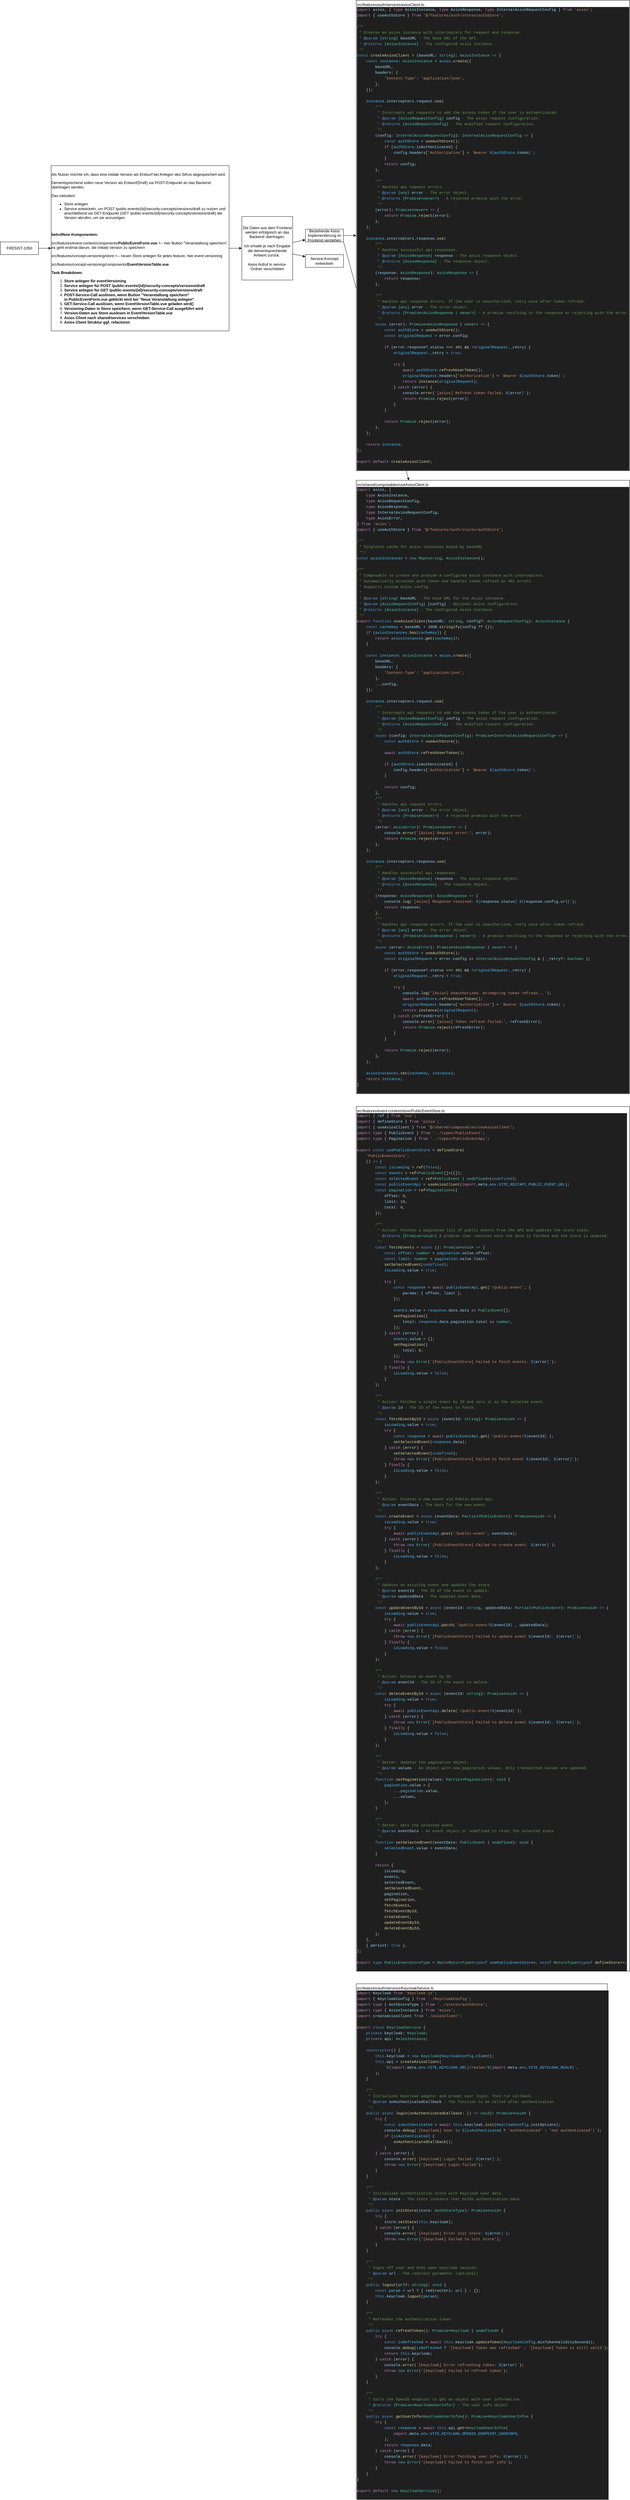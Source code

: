 <mxfile version="28.0.7">
  <diagram name="Seite-1" id="r4iYFjEFNCpqeLtpZYGv">
    <mxGraphModel dx="1566" dy="3410" grid="1" gridSize="10" guides="1" tooltips="1" connect="1" arrows="1" fold="1" page="1" pageScale="1" pageWidth="827" pageHeight="1169" math="0" shadow="0">
      <root>
        <mxCell id="0" />
        <mxCell id="1" parent="0" />
        <mxCell id="agfUm2PMH6xXJrvRbpF6-1" style="rounded=0;orthogonalLoop=1;jettySize=auto;html=1;" edge="1" parent="1" source="agfUm2PMH6xXJrvRbpF6-8" target="agfUm2PMH6xXJrvRbpF6-7">
          <mxGeometry relative="1" as="geometry" />
        </mxCell>
        <mxCell id="agfUm2PMH6xXJrvRbpF6-3" style="rounded=0;orthogonalLoop=1;jettySize=auto;html=1;" edge="1" parent="1" source="agfUm2PMH6xXJrvRbpF6-6" target="agfUm2PMH6xXJrvRbpF6-8">
          <mxGeometry relative="1" as="geometry" />
        </mxCell>
        <mxCell id="agfUm2PMH6xXJrvRbpF6-6" value="FRESIST-1050" style="rounded=0;whiteSpace=wrap;html=1;" vertex="1" parent="1">
          <mxGeometry x="40" y="-1000" width="120" height="40" as="geometry" />
        </mxCell>
        <mxCell id="agfUm2PMH6xXJrvRbpF6-15" style="rounded=0;orthogonalLoop=1;jettySize=auto;html=1;" edge="1" parent="1" source="agfUm2PMH6xXJrvRbpF6-7" target="agfUm2PMH6xXJrvRbpF6-14">
          <mxGeometry relative="1" as="geometry" />
        </mxCell>
        <mxCell id="agfUm2PMH6xXJrvRbpF6-17" value="" style="rounded=0;orthogonalLoop=1;jettySize=auto;html=1;" edge="1" parent="1" source="agfUm2PMH6xXJrvRbpF6-7" target="agfUm2PMH6xXJrvRbpF6-16">
          <mxGeometry relative="1" as="geometry" />
        </mxCell>
        <mxCell id="agfUm2PMH6xXJrvRbpF6-7" value="Die Daten aus dem Frontend werden erfolgreich an das Backend übertragen.&lt;div&gt;&lt;br&gt;&lt;/div&gt;&lt;div&gt;Ich erhalte je nach Eingabe die dementsprechende Antwort zurück.&amp;nbsp;&lt;/div&gt;&lt;div&gt;&lt;br&gt;&lt;/div&gt;&lt;div&gt;Axios Aufruf in service-Ordner verschieben&lt;br&gt;&lt;/div&gt;" style="rounded=0;whiteSpace=wrap;html=1;" vertex="1" parent="1">
          <mxGeometry x="800" y="-1080" width="160" height="200" as="geometry" />
        </mxCell>
        <mxCell id="agfUm2PMH6xXJrvRbpF6-8" value="&lt;p style=&quot;text-align: start;&quot;&gt;Als Nutzer möchte ich, dass eine initiale Version als Entwurf bei Anlegen des SiKos abgespeichert wird.&lt;/p&gt;&lt;p style=&quot;text-align: start;&quot;&gt;Dementsprechend sollen neue Version als Entwurf(Draft) via POST-Endpunkt an das Backend übertragen werden.&amp;nbsp;&lt;/p&gt;&lt;p style=&quot;text-align: start;&quot;&gt;Das inkludiert:&lt;/p&gt;&lt;ul style=&quot;text-align: start;&quot;&gt;&lt;li&gt;Store anlegen&lt;/li&gt;&lt;li&gt;Service entwickeln, um POST /public-events/{id}/security-concepts/versions/draft zu nutzen und anschließend via GET-Endpunkt (GET /public-events/{id}/security-concepts/versions/draft)&amp;nbsp;die Version abrufen, um sie anzuzeigen&lt;/li&gt;&lt;/ul&gt;&lt;p style=&quot;text-align: start;&quot;&gt;&amp;nbsp;&lt;/p&gt;&lt;p style=&quot;text-align: start;&quot;&gt;&lt;strong&gt;betroffene Komponenten:&lt;/strong&gt;&lt;/p&gt;&lt;p style=&quot;text-align: start;&quot;&gt;src/features/event-context/components/&lt;strong&gt;PublicEventForm.vue&lt;/strong&gt;&amp;nbsp;&amp;lt;-- hier Button &quot;Veranstaltung speichern&quot;. es geht erstmal darum, die initiale Version zu speichern&lt;/p&gt;&lt;p style=&quot;text-align: start;&quot;&gt;src/features/concept-versioning/store&amp;nbsp;&amp;lt;-- neuen Store anlegen für jedes feature. hier event versioning&lt;/p&gt;&lt;p style=&quot;text-align: start;&quot;&gt;src/features/concept-versioning/components/&lt;strong&gt;EventVersionTable.vue&lt;/strong&gt;&lt;/p&gt;&lt;p style=&quot;text-align: start;&quot;&gt;&lt;strong&gt;Task Breakdown:&lt;/strong&gt;&lt;/p&gt;&lt;ol style=&quot;text-align: start;&quot;&gt;&lt;li&gt;&lt;strong&gt;Store anlegen für eventVersioning&lt;/strong&gt;&lt;/li&gt;&lt;li&gt;&lt;strong&gt;Service anlegen für POST /public-events/{id}/security-concepts/versions/draft&lt;/strong&gt;&lt;/li&gt;&lt;li&gt;&lt;strong&gt;Service anlegen für GET /public-events/{id}/security-concepts/versions/draft&lt;/strong&gt;&lt;/li&gt;&lt;li&gt;&lt;strong&gt;POST-Service-Call auslösen, wenn Button &quot;Veranstaltung speichern&quot; in&lt;/strong&gt;&amp;nbsp;&lt;strong&gt;PublicEventForm.vue geklickt wird bei &quot;Neue Veranstaltung anlegen&quot;&lt;/strong&gt;&lt;/li&gt;&lt;li&gt;&lt;strong&gt;GET-Service-Call auslösen, wenn EventVersionTable.vue geladen wird&lt;/strong&gt;&lt;strong&gt;{&lt;/strong&gt;}&lt;/li&gt;&lt;li&gt;&lt;strong&gt;Versioning-&lt;/strong&gt;&lt;strong&gt;Daten in Store speichern, wenn&lt;/strong&gt;&amp;nbsp;&lt;strong&gt;GET-Service-Call ausgeführt wird&lt;/strong&gt;&lt;/li&gt;&lt;li&gt;&lt;strong&gt;Version-Daten aus Store auslesen in EventVersionTable.vue&lt;/strong&gt;&lt;/li&gt;&lt;li&gt;&lt;strong&gt;Axios Client nach shared/services verschieben&lt;/strong&gt;&lt;/li&gt;&lt;li&gt;&lt;strong&gt;Axios Client Struktur ggf. refactoren&lt;/strong&gt;&lt;/li&gt;&lt;/ol&gt;" style="rounded=0;whiteSpace=wrap;html=1;" vertex="1" parent="1">
          <mxGeometry x="200" y="-1240" width="560" height="520" as="geometry" />
        </mxCell>
        <mxCell id="agfUm2PMH6xXJrvRbpF6-19" value="" style="rounded=0;orthogonalLoop=1;jettySize=auto;html=1;" edge="1" parent="1" source="agfUm2PMH6xXJrvRbpF6-14" target="agfUm2PMH6xXJrvRbpF6-18">
          <mxGeometry relative="1" as="geometry" />
        </mxCell>
        <mxCell id="agfUm2PMH6xXJrvRbpF6-22" style="rounded=0;orthogonalLoop=1;jettySize=auto;html=1;exitX=1;exitY=1;exitDx=0;exitDy=0;strokeColor=default;" edge="1" parent="1" source="agfUm2PMH6xXJrvRbpF6-14" target="agfUm2PMH6xXJrvRbpF6-21">
          <mxGeometry relative="1" as="geometry" />
        </mxCell>
        <mxCell id="agfUm2PMH6xXJrvRbpF6-14" value="Bestehende Axios Implementierung im Frontend verstehen" style="rounded=0;whiteSpace=wrap;html=1;" vertex="1" parent="1">
          <mxGeometry x="1000" y="-1040" width="120" height="40" as="geometry" />
        </mxCell>
        <mxCell id="agfUm2PMH6xXJrvRbpF6-16" value="Service-Konzept entwickeln" style="rounded=0;whiteSpace=wrap;html=1;" vertex="1" parent="1">
          <mxGeometry x="1000" y="-960" width="120" height="40" as="geometry" />
        </mxCell>
        <mxCell id="agfUm2PMH6xXJrvRbpF6-18" value="src/features/auth/services/axiosClient.ts:&lt;div&gt;&lt;div style=&quot;color: rgb(204, 204, 204); background-color: rgb(31, 31, 31); font-family: Menlo, Monaco, &amp;quot;Courier New&amp;quot;, monospace; line-height: 18px; white-space: pre;&quot;&gt;&lt;div&gt;&lt;span style=&quot;color: rgb(197, 134, 192);&quot;&gt;import&lt;/span&gt; &lt;span style=&quot;color: rgb(156, 220, 254);&quot;&gt;axios&lt;/span&gt;, { &lt;span style=&quot;color: rgb(197, 134, 192);&quot;&gt;type&lt;/span&gt; &lt;span style=&quot;color: rgb(156, 220, 254);&quot;&gt;AxiosInstance&lt;/span&gt;, &lt;span style=&quot;color: rgb(197, 134, 192);&quot;&gt;type&lt;/span&gt; &lt;span style=&quot;color: rgb(156, 220, 254);&quot;&gt;AxiosResponse&lt;/span&gt;, &lt;span style=&quot;color: rgb(197, 134, 192);&quot;&gt;type&lt;/span&gt; &lt;span style=&quot;color: rgb(156, 220, 254);&quot;&gt;InternalAxiosRequestConfig&lt;/span&gt; } &lt;span style=&quot;color: rgb(197, 134, 192);&quot;&gt;from&lt;/span&gt; &lt;span style=&quot;color: rgb(206, 145, 120);&quot;&gt;&#39;axios&#39;&lt;/span&gt;;&lt;/div&gt;&lt;div&gt;&lt;span style=&quot;color: rgb(197, 134, 192);&quot;&gt;import&lt;/span&gt; { &lt;span style=&quot;color: rgb(156, 220, 254);&quot;&gt;useAuthStore&lt;/span&gt; } &lt;span style=&quot;color: rgb(197, 134, 192);&quot;&gt;from&lt;/span&gt; &lt;span style=&quot;color: rgb(206, 145, 120);&quot;&gt;&#39;@/features/auth/stores/authStore&#39;&lt;/span&gt;;&lt;/div&gt;&lt;br&gt;&lt;div&gt;&lt;span style=&quot;color: rgb(106, 153, 85);&quot;&gt;/**&lt;/span&gt;&lt;/div&gt;&lt;div&gt;&lt;span style=&quot;color: rgb(106, 153, 85);&quot;&gt; * Creates an axios instance with interceptors for request and response.&lt;/span&gt;&lt;/div&gt;&lt;div&gt;&lt;span style=&quot;color: rgb(106, 153, 85);&quot;&gt; * &lt;/span&gt;&lt;span style=&quot;color: rgb(86, 156, 214);&quot;&gt;@param&lt;/span&gt;&lt;span style=&quot;color: rgb(106, 153, 85);&quot;&gt; &lt;/span&gt;&lt;span style=&quot;color: rgb(78, 201, 176);&quot;&gt;{string}&lt;/span&gt;&lt;span style=&quot;color: rgb(106, 153, 85);&quot;&gt; &lt;/span&gt;&lt;span style=&quot;color: rgb(156, 220, 254);&quot;&gt;baseURL&lt;/span&gt;&lt;span style=&quot;color: rgb(106, 153, 85);&quot;&gt; - The base URL of the API.&lt;/span&gt;&lt;/div&gt;&lt;div&gt;&lt;span style=&quot;color: rgb(106, 153, 85);&quot;&gt; * &lt;/span&gt;&lt;span style=&quot;color: rgb(86, 156, 214);&quot;&gt;@returns&lt;/span&gt;&lt;span style=&quot;color: rgb(106, 153, 85);&quot;&gt; &lt;/span&gt;&lt;span style=&quot;color: rgb(78, 201, 176);&quot;&gt;{AxiosInstance}&lt;/span&gt;&lt;span style=&quot;color: rgb(106, 153, 85);&quot;&gt; - The configured axios instance.&lt;/span&gt;&lt;/div&gt;&lt;div&gt;&lt;span style=&quot;color: rgb(106, 153, 85);&quot;&gt; */&lt;/span&gt;&lt;/div&gt;&lt;div&gt;&lt;span style=&quot;color: rgb(86, 156, 214);&quot;&gt;const&lt;/span&gt; &lt;span style=&quot;color: rgb(220, 220, 170);&quot;&gt;createAxiosClient&lt;/span&gt; &lt;span style=&quot;color: rgb(212, 212, 212);&quot;&gt;=&lt;/span&gt; (&lt;span style=&quot;color: rgb(156, 220, 254);&quot;&gt;baseURL&lt;/span&gt;&lt;span style=&quot;color: rgb(212, 212, 212);&quot;&gt;:&lt;/span&gt; &lt;span style=&quot;color: rgb(78, 201, 176);&quot;&gt;string&lt;/span&gt;)&lt;span style=&quot;color: rgb(212, 212, 212);&quot;&gt;:&lt;/span&gt; &lt;span style=&quot;color: rgb(78, 201, 176);&quot;&gt;AxiosInstance&lt;/span&gt; &lt;span style=&quot;color: rgb(86, 156, 214);&quot;&gt;=&amp;gt;&lt;/span&gt; {&lt;/div&gt;&lt;div&gt;    &lt;span style=&quot;color: rgb(86, 156, 214);&quot;&gt;const&lt;/span&gt; &lt;span style=&quot;color: rgb(79, 193, 255);&quot;&gt;instance&lt;/span&gt;&lt;span style=&quot;color: rgb(212, 212, 212);&quot;&gt;:&lt;/span&gt; &lt;span style=&quot;color: rgb(78, 201, 176);&quot;&gt;AxiosInstance&lt;/span&gt; &lt;span style=&quot;color: rgb(212, 212, 212);&quot;&gt;=&lt;/span&gt; &lt;span style=&quot;color: rgb(79, 193, 255);&quot;&gt;axios&lt;/span&gt;.&lt;span style=&quot;color: rgb(220, 220, 170);&quot;&gt;create&lt;/span&gt;({&lt;/div&gt;&lt;div&gt;        &lt;span style=&quot;color: rgb(156, 220, 254);&quot;&gt;baseURL&lt;/span&gt;,&lt;/div&gt;&lt;div&gt;        &lt;span style=&quot;color: rgb(156, 220, 254);&quot;&gt;headers&lt;/span&gt;&lt;span style=&quot;color: rgb(156, 220, 254);&quot;&gt;:&lt;/span&gt; {&lt;/div&gt;&lt;div&gt;            &lt;span style=&quot;color: rgb(206, 145, 120);&quot;&gt;&#39;Content-Type&#39;&lt;/span&gt;&lt;span style=&quot;color: rgb(156, 220, 254);&quot;&gt;:&lt;/span&gt; &lt;span style=&quot;color: rgb(206, 145, 120);&quot;&gt;&#39;application/json&#39;&lt;/span&gt;,&lt;/div&gt;&lt;div&gt;        },&lt;/div&gt;&lt;div&gt;    });&lt;/div&gt;&lt;br&gt;&lt;div&gt;    &lt;span style=&quot;color: rgb(79, 193, 255);&quot;&gt;instance&lt;/span&gt;.&lt;span style=&quot;color: rgb(156, 220, 254);&quot;&gt;interceptors&lt;/span&gt;.&lt;span style=&quot;color: rgb(156, 220, 254);&quot;&gt;request&lt;/span&gt;.&lt;span style=&quot;color: rgb(220, 220, 170);&quot;&gt;use&lt;/span&gt;(&lt;/div&gt;&lt;div&gt;        &lt;span style=&quot;color: rgb(106, 153, 85);&quot;&gt;/**&lt;/span&gt;&lt;/div&gt;&lt;div&gt;&lt;span style=&quot;color: rgb(106, 153, 85);&quot;&gt;         * Intercepts api requests to add the access token if the user is authenticated.&lt;/span&gt;&lt;/div&gt;&lt;div&gt;&lt;span style=&quot;color: rgb(106, 153, 85);&quot;&gt;         * &lt;/span&gt;&lt;span style=&quot;color: rgb(86, 156, 214);&quot;&gt;@param&lt;/span&gt;&lt;span style=&quot;color: rgb(106, 153, 85);&quot;&gt; &lt;/span&gt;&lt;span style=&quot;color: rgb(78, 201, 176);&quot;&gt;{AxiosRequestConfig}&lt;/span&gt;&lt;span style=&quot;color: rgb(106, 153, 85);&quot;&gt; &lt;/span&gt;&lt;span style=&quot;color: rgb(156, 220, 254);&quot;&gt;config&lt;/span&gt;&lt;span style=&quot;color: rgb(106, 153, 85);&quot;&gt; - The axios request configuration.&lt;/span&gt;&lt;/div&gt;&lt;div&gt;&lt;span style=&quot;color: rgb(106, 153, 85);&quot;&gt;         * &lt;/span&gt;&lt;span style=&quot;color: rgb(86, 156, 214);&quot;&gt;@returns&lt;/span&gt;&lt;span style=&quot;color: rgb(106, 153, 85);&quot;&gt; &lt;/span&gt;&lt;span style=&quot;color: rgb(78, 201, 176);&quot;&gt;{AxiosRequestConfig}&lt;/span&gt;&lt;span style=&quot;color: rgb(106, 153, 85);&quot;&gt; - The modified request configuration.&lt;/span&gt;&lt;/div&gt;&lt;div&gt;&lt;span style=&quot;color: rgb(106, 153, 85);&quot;&gt;         */&lt;/span&gt;&lt;/div&gt;&lt;div&gt;        (&lt;span style=&quot;color: rgb(156, 220, 254);&quot;&gt;config&lt;/span&gt;&lt;span style=&quot;color: rgb(212, 212, 212);&quot;&gt;:&lt;/span&gt; &lt;span style=&quot;color: rgb(78, 201, 176);&quot;&gt;InternalAxiosRequestConfig&lt;/span&gt;)&lt;span style=&quot;color: rgb(212, 212, 212);&quot;&gt;:&lt;/span&gt; &lt;span style=&quot;color: rgb(78, 201, 176);&quot;&gt;InternalAxiosRequestConfig&lt;/span&gt; &lt;span style=&quot;color: rgb(86, 156, 214);&quot;&gt;=&amp;gt;&lt;/span&gt; {&lt;/div&gt;&lt;div&gt;            &lt;span style=&quot;color: rgb(86, 156, 214);&quot;&gt;const&lt;/span&gt; &lt;span style=&quot;color: rgb(79, 193, 255);&quot;&gt;authStore&lt;/span&gt; &lt;span style=&quot;color: rgb(212, 212, 212);&quot;&gt;=&lt;/span&gt; &lt;span style=&quot;color: rgb(220, 220, 170);&quot;&gt;useAuthStore&lt;/span&gt;();&lt;/div&gt;&lt;div&gt;            &lt;span style=&quot;color: rgb(197, 134, 192);&quot;&gt;if&lt;/span&gt; (&lt;span style=&quot;color: rgb(79, 193, 255);&quot;&gt;authStore&lt;/span&gt;.&lt;span style=&quot;color: rgb(156, 220, 254);&quot;&gt;isAuthenticated&lt;/span&gt;) {&lt;/div&gt;&lt;div&gt;                &lt;span style=&quot;color: rgb(156, 220, 254);&quot;&gt;config&lt;/span&gt;.&lt;span style=&quot;color: rgb(156, 220, 254);&quot;&gt;headers&lt;/span&gt;[&lt;span style=&quot;color: rgb(206, 145, 120);&quot;&gt;&#39;Authorization&#39;&lt;/span&gt;] &lt;span style=&quot;color: rgb(212, 212, 212);&quot;&gt;=&lt;/span&gt; &lt;span style=&quot;color: rgb(206, 145, 120);&quot;&gt;`Bearer &lt;/span&gt;&lt;span style=&quot;color: rgb(86, 156, 214);&quot;&gt;${&lt;/span&gt;&lt;span style=&quot;color: rgb(79, 193, 255);&quot;&gt;authStore&lt;/span&gt;&lt;span style=&quot;color: rgb(212, 212, 212);&quot;&gt;.&lt;/span&gt;&lt;span style=&quot;color: rgb(156, 220, 254);&quot;&gt;token&lt;/span&gt;&lt;span style=&quot;color: rgb(86, 156, 214);&quot;&gt;}&lt;/span&gt;&lt;span style=&quot;color: rgb(206, 145, 120);&quot;&gt;`&lt;/span&gt;;&lt;/div&gt;&lt;div&gt;            }&lt;/div&gt;&lt;div&gt;            &lt;span style=&quot;color: rgb(197, 134, 192);&quot;&gt;return&lt;/span&gt; &lt;span style=&quot;color: rgb(156, 220, 254);&quot;&gt;config&lt;/span&gt;;&lt;/div&gt;&lt;div&gt;        },&lt;/div&gt;&lt;br&gt;&lt;div&gt;        &lt;span style=&quot;color: rgb(106, 153, 85);&quot;&gt;/**&lt;/span&gt;&lt;/div&gt;&lt;div&gt;&lt;span style=&quot;color: rgb(106, 153, 85);&quot;&gt;         * Handles api request errors.&lt;/span&gt;&lt;/div&gt;&lt;div&gt;&lt;span style=&quot;color: rgb(106, 153, 85);&quot;&gt;         * &lt;/span&gt;&lt;span style=&quot;color: rgb(86, 156, 214);&quot;&gt;@param&lt;/span&gt;&lt;span style=&quot;color: rgb(106, 153, 85);&quot;&gt; &lt;/span&gt;&lt;span style=&quot;color: rgb(78, 201, 176);&quot;&gt;{any}&lt;/span&gt;&lt;span style=&quot;color: rgb(106, 153, 85);&quot;&gt; &lt;/span&gt;&lt;span style=&quot;color: rgb(156, 220, 254);&quot;&gt;error&lt;/span&gt;&lt;span style=&quot;color: rgb(106, 153, 85);&quot;&gt; - The error object.&lt;/span&gt;&lt;/div&gt;&lt;div&gt;&lt;span style=&quot;color: rgb(106, 153, 85);&quot;&gt;         * &lt;/span&gt;&lt;span style=&quot;color: rgb(86, 156, 214);&quot;&gt;@returns&lt;/span&gt;&lt;span style=&quot;color: rgb(106, 153, 85);&quot;&gt; &lt;/span&gt;&lt;span style=&quot;color: rgb(78, 201, 176);&quot;&gt;{Promise&amp;lt;never&amp;gt;}&lt;/span&gt;&lt;span style=&quot;color: rgb(106, 153, 85);&quot;&gt; - A rejected promise with the error.&lt;/span&gt;&lt;/div&gt;&lt;div&gt;&lt;span style=&quot;color: rgb(106, 153, 85);&quot;&gt;         */&lt;/span&gt;&lt;/div&gt;&lt;div&gt;        (&lt;span style=&quot;color: rgb(156, 220, 254);&quot;&gt;error&lt;/span&gt;)&lt;span style=&quot;color: rgb(212, 212, 212);&quot;&gt;:&lt;/span&gt; &lt;span style=&quot;color: rgb(78, 201, 176);&quot;&gt;Promise&lt;/span&gt;&amp;lt;&lt;span style=&quot;color: rgb(78, 201, 176);&quot;&gt;never&lt;/span&gt;&amp;gt; &lt;span style=&quot;color: rgb(86, 156, 214);&quot;&gt;=&amp;gt;&lt;/span&gt; {&lt;/div&gt;&lt;div&gt;            &lt;span style=&quot;color: rgb(197, 134, 192);&quot;&gt;return&lt;/span&gt; &lt;span style=&quot;color: rgb(78, 201, 176);&quot;&gt;Promise&lt;/span&gt;.&lt;span style=&quot;color: rgb(220, 220, 170);&quot;&gt;reject&lt;/span&gt;(&lt;span style=&quot;color: rgb(156, 220, 254);&quot;&gt;error&lt;/span&gt;);&lt;/div&gt;&lt;div&gt;        },&lt;/div&gt;&lt;div&gt;    );&lt;/div&gt;&lt;br&gt;&lt;div&gt;    &lt;span style=&quot;color: rgb(79, 193, 255);&quot;&gt;instance&lt;/span&gt;.&lt;span style=&quot;color: rgb(156, 220, 254);&quot;&gt;interceptors&lt;/span&gt;.&lt;span style=&quot;color: rgb(156, 220, 254);&quot;&gt;response&lt;/span&gt;.&lt;span style=&quot;color: rgb(220, 220, 170);&quot;&gt;use&lt;/span&gt;(&lt;/div&gt;&lt;div&gt;        &lt;span style=&quot;color: rgb(106, 153, 85);&quot;&gt;/**&lt;/span&gt;&lt;/div&gt;&lt;div&gt;&lt;span style=&quot;color: rgb(106, 153, 85);&quot;&gt;         * Handles successful api responses.&lt;/span&gt;&lt;/div&gt;&lt;div&gt;&lt;span style=&quot;color: rgb(106, 153, 85);&quot;&gt;         * &lt;/span&gt;&lt;span style=&quot;color: rgb(86, 156, 214);&quot;&gt;@param&lt;/span&gt;&lt;span style=&quot;color: rgb(106, 153, 85);&quot;&gt; &lt;/span&gt;&lt;span style=&quot;color: rgb(78, 201, 176);&quot;&gt;{AxiosResponse}&lt;/span&gt;&lt;span style=&quot;color: rgb(106, 153, 85);&quot;&gt; &lt;/span&gt;&lt;span style=&quot;color: rgb(156, 220, 254);&quot;&gt;response&lt;/span&gt;&lt;span style=&quot;color: rgb(106, 153, 85);&quot;&gt; - The axios response object.&lt;/span&gt;&lt;/div&gt;&lt;div&gt;&lt;span style=&quot;color: rgb(106, 153, 85);&quot;&gt;         * &lt;/span&gt;&lt;span style=&quot;color: rgb(86, 156, 214);&quot;&gt;@returns&lt;/span&gt;&lt;span style=&quot;color: rgb(106, 153, 85);&quot;&gt; &lt;/span&gt;&lt;span style=&quot;color: rgb(78, 201, 176);&quot;&gt;{AxiosResponse}&lt;/span&gt;&lt;span style=&quot;color: rgb(106, 153, 85);&quot;&gt; - The response object.&lt;/span&gt;&lt;/div&gt;&lt;div&gt;&lt;span style=&quot;color: rgb(106, 153, 85);&quot;&gt;         */&lt;/span&gt;&lt;/div&gt;&lt;div&gt;        (&lt;span style=&quot;color: rgb(156, 220, 254);&quot;&gt;response&lt;/span&gt;&lt;span style=&quot;color: rgb(212, 212, 212);&quot;&gt;:&lt;/span&gt; &lt;span style=&quot;color: rgb(78, 201, 176);&quot;&gt;AxiosResponse&lt;/span&gt;)&lt;span style=&quot;color: rgb(212, 212, 212);&quot;&gt;:&lt;/span&gt; &lt;span style=&quot;color: rgb(78, 201, 176);&quot;&gt;AxiosResponse&lt;/span&gt; &lt;span style=&quot;color: rgb(86, 156, 214);&quot;&gt;=&amp;gt;&lt;/span&gt; {&lt;/div&gt;&lt;div&gt;            &lt;span style=&quot;color: rgb(197, 134, 192);&quot;&gt;return&lt;/span&gt; &lt;span style=&quot;color: rgb(156, 220, 254);&quot;&gt;response&lt;/span&gt;;&lt;/div&gt;&lt;div&gt;        },&lt;/div&gt;&lt;br&gt;&lt;div&gt;        &lt;span style=&quot;color: rgb(106, 153, 85);&quot;&gt;/**&lt;/span&gt;&lt;/div&gt;&lt;div&gt;&lt;span style=&quot;color: rgb(106, 153, 85);&quot;&gt;         * Handles api response errors. If the user is unauthorized, retry once after token refresh.&lt;/span&gt;&lt;/div&gt;&lt;div&gt;&lt;span style=&quot;color: rgb(106, 153, 85);&quot;&gt;         * &lt;/span&gt;&lt;span style=&quot;color: rgb(86, 156, 214);&quot;&gt;@param&lt;/span&gt;&lt;span style=&quot;color: rgb(106, 153, 85);&quot;&gt; &lt;/span&gt;&lt;span style=&quot;color: rgb(78, 201, 176);&quot;&gt;{any}&lt;/span&gt;&lt;span style=&quot;color: rgb(106, 153, 85);&quot;&gt; &lt;/span&gt;&lt;span style=&quot;color: rgb(156, 220, 254);&quot;&gt;error&lt;/span&gt;&lt;span style=&quot;color: rgb(106, 153, 85);&quot;&gt; - The error object.&lt;/span&gt;&lt;/div&gt;&lt;div&gt;&lt;span style=&quot;color: rgb(106, 153, 85);&quot;&gt;         * &lt;/span&gt;&lt;span style=&quot;color: rgb(86, 156, 214);&quot;&gt;@returns&lt;/span&gt;&lt;span style=&quot;color: rgb(106, 153, 85);&quot;&gt; &lt;/span&gt;&lt;span style=&quot;color: rgb(78, 201, 176);&quot;&gt;{Promise&amp;lt;AxiosResponse | never&amp;gt;}&lt;/span&gt;&lt;span style=&quot;color: rgb(106, 153, 85);&quot;&gt; - A promise resolving to the response or rejecting with the error.&lt;/span&gt;&lt;/div&gt;&lt;div&gt;&lt;span style=&quot;color: rgb(106, 153, 85);&quot;&gt;         */&lt;/span&gt;&lt;/div&gt;&lt;div&gt;        &lt;span style=&quot;color: rgb(86, 156, 214);&quot;&gt;async&lt;/span&gt; (&lt;span style=&quot;color: rgb(156, 220, 254);&quot;&gt;error&lt;/span&gt;)&lt;span style=&quot;color: rgb(212, 212, 212);&quot;&gt;:&lt;/span&gt; &lt;span style=&quot;color: rgb(78, 201, 176);&quot;&gt;Promise&lt;/span&gt;&amp;lt;&lt;span style=&quot;color: rgb(78, 201, 176);&quot;&gt;AxiosResponse&lt;/span&gt; &lt;span style=&quot;color: rgb(212, 212, 212);&quot;&gt;|&lt;/span&gt; &lt;span style=&quot;color: rgb(78, 201, 176);&quot;&gt;never&lt;/span&gt;&amp;gt; &lt;span style=&quot;color: rgb(86, 156, 214);&quot;&gt;=&amp;gt;&lt;/span&gt; {&lt;/div&gt;&lt;div&gt;            &lt;span style=&quot;color: rgb(86, 156, 214);&quot;&gt;const&lt;/span&gt; &lt;span style=&quot;color: rgb(79, 193, 255);&quot;&gt;authStore&lt;/span&gt; &lt;span style=&quot;color: rgb(212, 212, 212);&quot;&gt;=&lt;/span&gt; &lt;span style=&quot;color: rgb(220, 220, 170);&quot;&gt;useAuthStore&lt;/span&gt;();&lt;/div&gt;&lt;div&gt;            &lt;span style=&quot;color: rgb(86, 156, 214);&quot;&gt;const&lt;/span&gt; &lt;span style=&quot;color: rgb(79, 193, 255);&quot;&gt;originalRequest&lt;/span&gt; &lt;span style=&quot;color: rgb(212, 212, 212);&quot;&gt;=&lt;/span&gt; &lt;span style=&quot;color: rgb(156, 220, 254);&quot;&gt;error&lt;/span&gt;.&lt;span style=&quot;color: rgb(156, 220, 254);&quot;&gt;config&lt;/span&gt;;&lt;/div&gt;&lt;br&gt;&lt;div&gt;            &lt;span style=&quot;color: rgb(197, 134, 192);&quot;&gt;if&lt;/span&gt; (&lt;span style=&quot;color: rgb(156, 220, 254);&quot;&gt;error&lt;/span&gt;.&lt;span style=&quot;color: rgb(156, 220, 254);&quot;&gt;response&lt;/span&gt;?.&lt;span style=&quot;color: rgb(156, 220, 254);&quot;&gt;status&lt;/span&gt; &lt;span style=&quot;color: rgb(212, 212, 212);&quot;&gt;===&lt;/span&gt; &lt;span style=&quot;color: rgb(181, 206, 168);&quot;&gt;401&lt;/span&gt; &lt;span style=&quot;color: rgb(212, 212, 212);&quot;&gt;&amp;amp;&amp;amp;&lt;/span&gt; &lt;span style=&quot;color: rgb(212, 212, 212);&quot;&gt;!&lt;/span&gt;&lt;span style=&quot;color: rgb(79, 193, 255);&quot;&gt;originalRequest&lt;/span&gt;.&lt;span style=&quot;color: rgb(156, 220, 254);&quot;&gt;_retry&lt;/span&gt;) {&lt;/div&gt;&lt;div&gt;                &lt;span style=&quot;color: rgb(79, 193, 255);&quot;&gt;originalRequest&lt;/span&gt;.&lt;span style=&quot;color: rgb(156, 220, 254);&quot;&gt;_retry&lt;/span&gt; &lt;span style=&quot;color: rgb(212, 212, 212);&quot;&gt;=&lt;/span&gt; &lt;span style=&quot;color: rgb(86, 156, 214);&quot;&gt;true&lt;/span&gt;;&lt;/div&gt;&lt;br&gt;&lt;div&gt;                &lt;span style=&quot;color: rgb(197, 134, 192);&quot;&gt;try&lt;/span&gt; {&lt;/div&gt;&lt;div&gt;                    &lt;span style=&quot;color: rgb(197, 134, 192);&quot;&gt;await&lt;/span&gt; &lt;span style=&quot;color: rgb(79, 193, 255);&quot;&gt;authStore&lt;/span&gt;.&lt;span style=&quot;color: rgb(220, 220, 170);&quot;&gt;refreshUserToken&lt;/span&gt;();&lt;/div&gt;&lt;div&gt;                    &lt;span style=&quot;color: rgb(79, 193, 255);&quot;&gt;originalRequest&lt;/span&gt;.&lt;span style=&quot;color: rgb(156, 220, 254);&quot;&gt;headers&lt;/span&gt;[&lt;span style=&quot;color: rgb(206, 145, 120);&quot;&gt;&#39;Authorization&#39;&lt;/span&gt;] &lt;span style=&quot;color: rgb(212, 212, 212);&quot;&gt;=&lt;/span&gt; &lt;span style=&quot;color: rgb(206, 145, 120);&quot;&gt;`Bearer &lt;/span&gt;&lt;span style=&quot;color: rgb(86, 156, 214);&quot;&gt;${&lt;/span&gt;&lt;span style=&quot;color: rgb(79, 193, 255);&quot;&gt;authStore&lt;/span&gt;&lt;span style=&quot;color: rgb(212, 212, 212);&quot;&gt;.&lt;/span&gt;&lt;span style=&quot;color: rgb(156, 220, 254);&quot;&gt;token&lt;/span&gt;&lt;span style=&quot;color: rgb(86, 156, 214);&quot;&gt;}&lt;/span&gt;&lt;span style=&quot;color: rgb(206, 145, 120);&quot;&gt;`&lt;/span&gt;;&lt;/div&gt;&lt;div&gt;                    &lt;span style=&quot;color: rgb(197, 134, 192);&quot;&gt;return&lt;/span&gt; &lt;span style=&quot;color: rgb(220, 220, 170);&quot;&gt;instance&lt;/span&gt;(&lt;span style=&quot;color: rgb(79, 193, 255);&quot;&gt;originalRequest&lt;/span&gt;);&lt;/div&gt;&lt;div&gt;                } &lt;span style=&quot;color: rgb(197, 134, 192);&quot;&gt;catch&lt;/span&gt; (&lt;span style=&quot;color: rgb(156, 220, 254);&quot;&gt;error&lt;/span&gt;) {&lt;/div&gt;&lt;div&gt;                    &lt;span style=&quot;color: rgb(156, 220, 254);&quot;&gt;console&lt;/span&gt;.&lt;span style=&quot;color: rgb(220, 220, 170);&quot;&gt;error&lt;/span&gt;(&lt;span style=&quot;color: rgb(206, 145, 120);&quot;&gt;`[axios] Refresh token failed: &lt;/span&gt;&lt;span style=&quot;color: rgb(86, 156, 214);&quot;&gt;${&lt;/span&gt;&lt;span style=&quot;color: rgb(156, 220, 254);&quot;&gt;error&lt;/span&gt;&lt;span style=&quot;color: rgb(86, 156, 214);&quot;&gt;}&lt;/span&gt;&lt;span style=&quot;color: rgb(206, 145, 120);&quot;&gt;`&lt;/span&gt;);&lt;/div&gt;&lt;div&gt;                    &lt;span style=&quot;color: rgb(197, 134, 192);&quot;&gt;return&lt;/span&gt; &lt;span style=&quot;color: rgb(78, 201, 176);&quot;&gt;Promise&lt;/span&gt;.&lt;span style=&quot;color: rgb(220, 220, 170);&quot;&gt;reject&lt;/span&gt;(&lt;span style=&quot;color: rgb(156, 220, 254);&quot;&gt;error&lt;/span&gt;);&lt;/div&gt;&lt;div&gt;                }&lt;/div&gt;&lt;div&gt;            }&lt;/div&gt;&lt;br&gt;&lt;div&gt;            &lt;span style=&quot;color: rgb(197, 134, 192);&quot;&gt;return&lt;/span&gt; &lt;span style=&quot;color: rgb(78, 201, 176);&quot;&gt;Promise&lt;/span&gt;.&lt;span style=&quot;color: rgb(220, 220, 170);&quot;&gt;reject&lt;/span&gt;(&lt;span style=&quot;color: rgb(156, 220, 254);&quot;&gt;error&lt;/span&gt;);&lt;/div&gt;&lt;div&gt;        },&lt;/div&gt;&lt;div&gt;    );&lt;/div&gt;&lt;br&gt;&lt;div&gt;    &lt;span style=&quot;color: rgb(197, 134, 192);&quot;&gt;return&lt;/span&gt; &lt;span style=&quot;color: rgb(79, 193, 255);&quot;&gt;instance&lt;/span&gt;;&lt;/div&gt;&lt;div&gt;};&lt;/div&gt;&lt;br&gt;&lt;div&gt;&lt;span style=&quot;color: rgb(197, 134, 192);&quot;&gt;export&lt;/span&gt; &lt;span style=&quot;color: rgb(197, 134, 192);&quot;&gt;default&lt;/span&gt; &lt;span style=&quot;color: rgb(220, 220, 170);&quot;&gt;createAxiosClient&lt;/span&gt;;&lt;/div&gt;&lt;br&gt;&lt;/div&gt;&lt;/div&gt;" style="rounded=0;whiteSpace=wrap;html=1;glass=0;align=left;labelPosition=center;verticalLabelPosition=middle;verticalAlign=top;" vertex="1" parent="1">
          <mxGeometry x="1160" y="-1760" width="860" height="1480" as="geometry" />
        </mxCell>
        <mxCell id="agfUm2PMH6xXJrvRbpF6-21" value="src/shared/composables/useAxiosClient.ts&lt;div&gt;&lt;div style=&quot;color: rgb(204, 204, 204); background-color: rgb(31, 31, 31); font-family: Menlo, Monaco, &amp;quot;Courier New&amp;quot;, monospace; line-height: 18px; white-space: pre;&quot;&gt;&lt;div&gt;&lt;span style=&quot;color: rgb(197, 134, 192);&quot;&gt;import&lt;/span&gt; &lt;span style=&quot;color: rgb(156, 220, 254);&quot;&gt;axios&lt;/span&gt;, {&lt;/div&gt;&lt;div&gt;    &lt;span style=&quot;color: rgb(197, 134, 192);&quot;&gt;type&lt;/span&gt; &lt;span style=&quot;color: rgb(156, 220, 254);&quot;&gt;AxiosInstance&lt;/span&gt;,&lt;/div&gt;&lt;div&gt;    &lt;span style=&quot;color: rgb(197, 134, 192);&quot;&gt;type&lt;/span&gt; &lt;span style=&quot;color: rgb(156, 220, 254);&quot;&gt;AxiosRequestConfig&lt;/span&gt;,&lt;/div&gt;&lt;div&gt;    &lt;span style=&quot;color: rgb(197, 134, 192);&quot;&gt;type&lt;/span&gt; &lt;span style=&quot;color: rgb(156, 220, 254);&quot;&gt;AxiosResponse&lt;/span&gt;,&lt;/div&gt;&lt;div&gt;    &lt;span style=&quot;color: rgb(197, 134, 192);&quot;&gt;type&lt;/span&gt; &lt;span style=&quot;color: rgb(156, 220, 254);&quot;&gt;InternalAxiosRequestConfig&lt;/span&gt;,&lt;/div&gt;&lt;div&gt;    &lt;span style=&quot;color: rgb(197, 134, 192);&quot;&gt;type&lt;/span&gt; &lt;span style=&quot;color: rgb(156, 220, 254);&quot;&gt;AxiosError&lt;/span&gt;,&lt;/div&gt;&lt;div&gt;} &lt;span style=&quot;color: rgb(197, 134, 192);&quot;&gt;from&lt;/span&gt; &lt;span style=&quot;color: rgb(206, 145, 120);&quot;&gt;&#39;axios&#39;&lt;/span&gt;;&lt;/div&gt;&lt;div&gt;&lt;span style=&quot;color: rgb(197, 134, 192);&quot;&gt;import&lt;/span&gt; { &lt;span style=&quot;color: rgb(156, 220, 254);&quot;&gt;useAuthStore&lt;/span&gt; } &lt;span style=&quot;color: rgb(197, 134, 192);&quot;&gt;from&lt;/span&gt; &lt;span style=&quot;color: rgb(206, 145, 120);&quot;&gt;&#39;@/features/auth/stores/authStore&#39;&lt;/span&gt;;&lt;/div&gt;&lt;br&gt;&lt;div&gt;&lt;span style=&quot;color: rgb(106, 153, 85);&quot;&gt;/**&lt;/span&gt;&lt;/div&gt;&lt;div&gt;&lt;span style=&quot;color: rgb(106, 153, 85);&quot;&gt; * Singleton cache for Axios instances keyed by baseURL&lt;/span&gt;&lt;/div&gt;&lt;div&gt;&lt;span style=&quot;color: rgb(106, 153, 85);&quot;&gt; **/&lt;/span&gt;&lt;/div&gt;&lt;div&gt;&lt;span style=&quot;color: rgb(86, 156, 214);&quot;&gt;const&lt;/span&gt; &lt;span style=&quot;color: rgb(79, 193, 255);&quot;&gt;axiosInstances&lt;/span&gt; &lt;span style=&quot;color: rgb(212, 212, 212);&quot;&gt;=&lt;/span&gt; &lt;span style=&quot;color: rgb(86, 156, 214);&quot;&gt;new&lt;/span&gt; &lt;span style=&quot;color: rgb(78, 201, 176);&quot;&gt;Map&lt;/span&gt;&amp;lt;&lt;span style=&quot;color: rgb(78, 201, 176);&quot;&gt;string&lt;/span&gt;, &lt;span style=&quot;color: rgb(78, 201, 176);&quot;&gt;AxiosInstance&lt;/span&gt;&amp;gt;();&lt;/div&gt;&lt;br&gt;&lt;div&gt;&lt;span style=&quot;color: rgb(106, 153, 85);&quot;&gt;/**&lt;/span&gt;&lt;/div&gt;&lt;div&gt;&lt;span style=&quot;color: rgb(106, 153, 85);&quot;&gt; * Composable to create and provide a configured Axios instance with interceptors.&lt;/span&gt;&lt;/div&gt;&lt;div&gt;&lt;span style=&quot;color: rgb(106, 153, 85);&quot;&gt; * Automatically attaches auth token and handles token refresh on 401 errors.&lt;/span&gt;&lt;/div&gt;&lt;div&gt;&lt;span style=&quot;color: rgb(106, 153, 85);&quot;&gt; * Supports custom Axios config.&lt;/span&gt;&lt;/div&gt;&lt;div&gt;&lt;span style=&quot;color: rgb(106, 153, 85);&quot;&gt; *&lt;/span&gt;&lt;/div&gt;&lt;div&gt;&lt;span style=&quot;color: rgb(106, 153, 85);&quot;&gt; * &lt;/span&gt;&lt;span style=&quot;color: rgb(86, 156, 214);&quot;&gt;@param&lt;/span&gt;&lt;span style=&quot;color: rgb(106, 153, 85);&quot;&gt; &lt;/span&gt;&lt;span style=&quot;color: rgb(78, 201, 176);&quot;&gt;{string}&lt;/span&gt;&lt;span style=&quot;color: rgb(106, 153, 85);&quot;&gt; &lt;/span&gt;&lt;span style=&quot;color: rgb(156, 220, 254);&quot;&gt;baseURL&lt;/span&gt;&lt;span style=&quot;color: rgb(106, 153, 85);&quot;&gt; - The base URL for the Axios instance.&lt;/span&gt;&lt;/div&gt;&lt;div&gt;&lt;span style=&quot;color: rgb(106, 153, 85);&quot;&gt; * &lt;/span&gt;&lt;span style=&quot;color: rgb(86, 156, 214);&quot;&gt;@param&lt;/span&gt;&lt;span style=&quot;color: rgb(106, 153, 85);&quot;&gt; &lt;/span&gt;&lt;span style=&quot;color: rgb(78, 201, 176);&quot;&gt;{AxiosRequestConfig}&lt;/span&gt;&lt;span style=&quot;color: rgb(106, 153, 85);&quot;&gt; &lt;/span&gt;&lt;span style=&quot;color: rgb(156, 220, 254);&quot;&gt;[config]&lt;/span&gt;&lt;span style=&quot;color: rgb(106, 153, 85);&quot;&gt; - Optional Axios configuration.&lt;/span&gt;&lt;/div&gt;&lt;div&gt;&lt;span style=&quot;color: rgb(106, 153, 85);&quot;&gt; * &lt;/span&gt;&lt;span style=&quot;color: rgb(86, 156, 214);&quot;&gt;@returns&lt;/span&gt;&lt;span style=&quot;color: rgb(106, 153, 85);&quot;&gt; &lt;/span&gt;&lt;span style=&quot;color: rgb(78, 201, 176);&quot;&gt;{AxiosInstance}&lt;/span&gt;&lt;span style=&quot;color: rgb(106, 153, 85);&quot;&gt; - The configured Axios instance.&lt;/span&gt;&lt;/div&gt;&lt;div&gt;&lt;span style=&quot;color: rgb(106, 153, 85);&quot;&gt; */&lt;/span&gt;&lt;/div&gt;&lt;div&gt;&lt;span style=&quot;color: rgb(197, 134, 192);&quot;&gt;export&lt;/span&gt; &lt;span style=&quot;color: rgb(86, 156, 214);&quot;&gt;function&lt;/span&gt; &lt;span style=&quot;color: rgb(220, 220, 170);&quot;&gt;useAxiosClient&lt;/span&gt;(&lt;span style=&quot;color: rgb(156, 220, 254);&quot;&gt;baseURL&lt;/span&gt;&lt;span style=&quot;color: rgb(212, 212, 212);&quot;&gt;:&lt;/span&gt; &lt;span style=&quot;color: rgb(78, 201, 176);&quot;&gt;string&lt;/span&gt;, &lt;span style=&quot;color: rgb(156, 220, 254);&quot;&gt;config&lt;/span&gt;&lt;span style=&quot;color: rgb(212, 212, 212);&quot;&gt;?:&lt;/span&gt; &lt;span style=&quot;color: rgb(78, 201, 176);&quot;&gt;AxiosRequestConfig&lt;/span&gt;)&lt;span style=&quot;color: rgb(212, 212, 212);&quot;&gt;:&lt;/span&gt; &lt;span style=&quot;color: rgb(78, 201, 176);&quot;&gt;AxiosInstance&lt;/span&gt; {&lt;/div&gt;&lt;div&gt;    &lt;span style=&quot;color: rgb(86, 156, 214);&quot;&gt;const&lt;/span&gt; &lt;span style=&quot;color: rgb(79, 193, 255);&quot;&gt;cacheKey&lt;/span&gt; &lt;span style=&quot;color: rgb(212, 212, 212);&quot;&gt;=&lt;/span&gt; &lt;span style=&quot;color: rgb(156, 220, 254);&quot;&gt;baseURL&lt;/span&gt; &lt;span style=&quot;color: rgb(212, 212, 212);&quot;&gt;+&lt;/span&gt; &lt;span style=&quot;color: rgb(156, 220, 254);&quot;&gt;JSON&lt;/span&gt;.&lt;span style=&quot;color: rgb(220, 220, 170);&quot;&gt;stringify&lt;/span&gt;(&lt;span style=&quot;color: rgb(156, 220, 254);&quot;&gt;config&lt;/span&gt; &lt;span style=&quot;color: rgb(212, 212, 212);&quot;&gt;??&lt;/span&gt; {});&lt;/div&gt;&lt;div&gt;    &lt;span style=&quot;color: rgb(197, 134, 192);&quot;&gt;if&lt;/span&gt; (&lt;span style=&quot;color: rgb(79, 193, 255);&quot;&gt;axiosInstances&lt;/span&gt;.&lt;span style=&quot;color: rgb(220, 220, 170);&quot;&gt;has&lt;/span&gt;(&lt;span style=&quot;color: rgb(79, 193, 255);&quot;&gt;cacheKey&lt;/span&gt;)) {&lt;/div&gt;&lt;div&gt;        &lt;span style=&quot;color: rgb(197, 134, 192);&quot;&gt;return&lt;/span&gt; &lt;span style=&quot;color: rgb(79, 193, 255);&quot;&gt;axiosInstances&lt;/span&gt;.&lt;span style=&quot;color: rgb(220, 220, 170);&quot;&gt;get&lt;/span&gt;(&lt;span style=&quot;color: rgb(79, 193, 255);&quot;&gt;cacheKey&lt;/span&gt;)&lt;span style=&quot;color: rgb(212, 212, 212);&quot;&gt;!&lt;/span&gt;;&lt;/div&gt;&lt;div&gt;    }&lt;/div&gt;&lt;br&gt;&lt;div&gt;    &lt;span style=&quot;color: rgb(86, 156, 214);&quot;&gt;const&lt;/span&gt; &lt;span style=&quot;color: rgb(79, 193, 255);&quot;&gt;instance&lt;/span&gt;&lt;span style=&quot;color: rgb(212, 212, 212);&quot;&gt;:&lt;/span&gt; &lt;span style=&quot;color: rgb(78, 201, 176);&quot;&gt;AxiosInstance&lt;/span&gt; &lt;span style=&quot;color: rgb(212, 212, 212);&quot;&gt;=&lt;/span&gt; &lt;span style=&quot;color: rgb(79, 193, 255);&quot;&gt;axios&lt;/span&gt;.&lt;span style=&quot;color: rgb(220, 220, 170);&quot;&gt;create&lt;/span&gt;({&lt;/div&gt;&lt;div&gt;        &lt;span style=&quot;color: rgb(156, 220, 254);&quot;&gt;baseURL&lt;/span&gt;,&lt;/div&gt;&lt;div&gt;        &lt;span style=&quot;color: rgb(156, 220, 254);&quot;&gt;headers&lt;/span&gt;&lt;span style=&quot;color: rgb(156, 220, 254);&quot;&gt;:&lt;/span&gt; {&lt;/div&gt;&lt;div&gt;            &lt;span style=&quot;color: rgb(206, 145, 120);&quot;&gt;&#39;Content-Type&#39;&lt;/span&gt;&lt;span style=&quot;color: rgb(156, 220, 254);&quot;&gt;:&lt;/span&gt; &lt;span style=&quot;color: rgb(206, 145, 120);&quot;&gt;&#39;application/json&#39;&lt;/span&gt;,&lt;/div&gt;&lt;div&gt;        },&lt;/div&gt;&lt;div&gt;        &lt;span style=&quot;color: rgb(212, 212, 212);&quot;&gt;...&lt;/span&gt;&lt;span style=&quot;color: rgb(156, 220, 254);&quot;&gt;config&lt;/span&gt;,&lt;/div&gt;&lt;div&gt;    });&lt;/div&gt;&lt;br&gt;&lt;div&gt;    &lt;span style=&quot;color: rgb(79, 193, 255);&quot;&gt;instance&lt;/span&gt;.&lt;span style=&quot;color: rgb(156, 220, 254);&quot;&gt;interceptors&lt;/span&gt;.&lt;span style=&quot;color: rgb(156, 220, 254);&quot;&gt;request&lt;/span&gt;.&lt;span style=&quot;color: rgb(220, 220, 170);&quot;&gt;use&lt;/span&gt;(&lt;/div&gt;&lt;div&gt;        &lt;span style=&quot;color: rgb(106, 153, 85);&quot;&gt;/**&lt;/span&gt;&lt;/div&gt;&lt;div&gt;&lt;span style=&quot;color: rgb(106, 153, 85);&quot;&gt;         * Intercepts api requests to add the access token if the user is authenticated.&lt;/span&gt;&lt;/div&gt;&lt;div&gt;&lt;span style=&quot;color: rgb(106, 153, 85);&quot;&gt;         * &lt;/span&gt;&lt;span style=&quot;color: rgb(86, 156, 214);&quot;&gt;@param&lt;/span&gt;&lt;span style=&quot;color: rgb(106, 153, 85);&quot;&gt; &lt;/span&gt;&lt;span style=&quot;color: rgb(78, 201, 176);&quot;&gt;{AxiosRequestConfig}&lt;/span&gt;&lt;span style=&quot;color: rgb(106, 153, 85);&quot;&gt; &lt;/span&gt;&lt;span style=&quot;color: rgb(156, 220, 254);&quot;&gt;config&lt;/span&gt;&lt;span style=&quot;color: rgb(106, 153, 85);&quot;&gt; - The axios request configuration.&lt;/span&gt;&lt;/div&gt;&lt;div&gt;&lt;span style=&quot;color: rgb(106, 153, 85);&quot;&gt;         * &lt;/span&gt;&lt;span style=&quot;color: rgb(86, 156, 214);&quot;&gt;@returns&lt;/span&gt;&lt;span style=&quot;color: rgb(106, 153, 85);&quot;&gt; &lt;/span&gt;&lt;span style=&quot;color: rgb(78, 201, 176);&quot;&gt;{AxiosRequestConfig}&lt;/span&gt;&lt;span style=&quot;color: rgb(106, 153, 85);&quot;&gt; - The modified request configuration.&lt;/span&gt;&lt;/div&gt;&lt;div&gt;&lt;span style=&quot;color: rgb(106, 153, 85);&quot;&gt;         */&lt;/span&gt;&lt;/div&gt;&lt;div&gt;        &lt;span style=&quot;color: rgb(86, 156, 214);&quot;&gt;async&lt;/span&gt; (&lt;span style=&quot;color: rgb(156, 220, 254);&quot;&gt;config&lt;/span&gt;&lt;span style=&quot;color: rgb(212, 212, 212);&quot;&gt;:&lt;/span&gt; &lt;span style=&quot;color: rgb(78, 201, 176);&quot;&gt;InternalAxiosRequestConfig&lt;/span&gt;)&lt;span style=&quot;color: rgb(212, 212, 212);&quot;&gt;:&lt;/span&gt; &lt;span style=&quot;color: rgb(78, 201, 176);&quot;&gt;Promise&lt;/span&gt;&amp;lt;&lt;span style=&quot;color: rgb(78, 201, 176);&quot;&gt;InternalAxiosRequestConfig&lt;/span&gt;&amp;gt; &lt;span style=&quot;color: rgb(86, 156, 214);&quot;&gt;=&amp;gt;&lt;/span&gt; {&lt;/div&gt;&lt;div&gt;            &lt;span style=&quot;color: rgb(86, 156, 214);&quot;&gt;const&lt;/span&gt; &lt;span style=&quot;color: rgb(79, 193, 255);&quot;&gt;authStore&lt;/span&gt; &lt;span style=&quot;color: rgb(212, 212, 212);&quot;&gt;=&lt;/span&gt; &lt;span style=&quot;color: rgb(220, 220, 170);&quot;&gt;useAuthStore&lt;/span&gt;();&lt;/div&gt;&lt;br&gt;&lt;div&gt;            &lt;span style=&quot;color: rgb(197, 134, 192);&quot;&gt;await&lt;/span&gt; &lt;span style=&quot;color: rgb(79, 193, 255);&quot;&gt;authStore&lt;/span&gt;.&lt;span style=&quot;color: rgb(220, 220, 170);&quot;&gt;refreshUserToken&lt;/span&gt;();&lt;/div&gt;&lt;br&gt;&lt;div&gt;            &lt;span style=&quot;color: rgb(197, 134, 192);&quot;&gt;if&lt;/span&gt; (&lt;span style=&quot;color: rgb(79, 193, 255);&quot;&gt;authStore&lt;/span&gt;.&lt;span style=&quot;color: rgb(156, 220, 254);&quot;&gt;isAuthenticated&lt;/span&gt;) {&lt;/div&gt;&lt;div&gt;                &lt;span style=&quot;color: rgb(156, 220, 254);&quot;&gt;config&lt;/span&gt;.&lt;span style=&quot;color: rgb(156, 220, 254);&quot;&gt;headers&lt;/span&gt;[&lt;span style=&quot;color: rgb(206, 145, 120);&quot;&gt;&#39;Authorization&#39;&lt;/span&gt;] &lt;span style=&quot;color: rgb(212, 212, 212);&quot;&gt;=&lt;/span&gt; &lt;span style=&quot;color: rgb(206, 145, 120);&quot;&gt;`Bearer &lt;/span&gt;&lt;span style=&quot;color: rgb(86, 156, 214);&quot;&gt;${&lt;/span&gt;&lt;span style=&quot;color: rgb(79, 193, 255);&quot;&gt;authStore&lt;/span&gt;&lt;span style=&quot;color: rgb(212, 212, 212);&quot;&gt;.&lt;/span&gt;&lt;span style=&quot;color: rgb(156, 220, 254);&quot;&gt;token&lt;/span&gt;&lt;span style=&quot;color: rgb(86, 156, 214);&quot;&gt;}&lt;/span&gt;&lt;span style=&quot;color: rgb(206, 145, 120);&quot;&gt;`&lt;/span&gt;;&lt;/div&gt;&lt;div&gt;            }&lt;/div&gt;&lt;br&gt;&lt;div&gt;            &lt;span style=&quot;color: rgb(197, 134, 192);&quot;&gt;return&lt;/span&gt; &lt;span style=&quot;color: rgb(156, 220, 254);&quot;&gt;config&lt;/span&gt;;&lt;/div&gt;&lt;div&gt;        },&lt;/div&gt;&lt;div&gt;        &lt;span style=&quot;color: rgb(106, 153, 85);&quot;&gt;/**&lt;/span&gt;&lt;/div&gt;&lt;div&gt;&lt;span style=&quot;color: rgb(106, 153, 85);&quot;&gt;         * Handles api request errors.&lt;/span&gt;&lt;/div&gt;&lt;div&gt;&lt;span style=&quot;color: rgb(106, 153, 85);&quot;&gt;         * &lt;/span&gt;&lt;span style=&quot;color: rgb(86, 156, 214);&quot;&gt;@param&lt;/span&gt;&lt;span style=&quot;color: rgb(106, 153, 85);&quot;&gt; &lt;/span&gt;&lt;span style=&quot;color: rgb(78, 201, 176);&quot;&gt;{any}&lt;/span&gt;&lt;span style=&quot;color: rgb(106, 153, 85);&quot;&gt; &lt;/span&gt;&lt;span style=&quot;color: rgb(156, 220, 254);&quot;&gt;error&lt;/span&gt;&lt;span style=&quot;color: rgb(106, 153, 85);&quot;&gt; - The error object.&lt;/span&gt;&lt;/div&gt;&lt;div&gt;&lt;span style=&quot;color: rgb(106, 153, 85);&quot;&gt;         * &lt;/span&gt;&lt;span style=&quot;color: rgb(86, 156, 214);&quot;&gt;@returns&lt;/span&gt;&lt;span style=&quot;color: rgb(106, 153, 85);&quot;&gt; &lt;/span&gt;&lt;span style=&quot;color: rgb(78, 201, 176);&quot;&gt;{Promise&amp;lt;never&amp;gt;}&lt;/span&gt;&lt;span style=&quot;color: rgb(106, 153, 85);&quot;&gt; - A rejected promise with the error.&lt;/span&gt;&lt;/div&gt;&lt;div&gt;&lt;span style=&quot;color: rgb(106, 153, 85);&quot;&gt;         */&lt;/span&gt;&lt;/div&gt;&lt;div&gt;        (&lt;span style=&quot;color: rgb(156, 220, 254);&quot;&gt;error&lt;/span&gt;&lt;span style=&quot;color: rgb(212, 212, 212);&quot;&gt;:&lt;/span&gt; &lt;span style=&quot;color: rgb(78, 201, 176);&quot;&gt;AxiosError&lt;/span&gt;)&lt;span style=&quot;color: rgb(212, 212, 212);&quot;&gt;:&lt;/span&gt; &lt;span style=&quot;color: rgb(78, 201, 176);&quot;&gt;Promise&lt;/span&gt;&amp;lt;&lt;span style=&quot;color: rgb(78, 201, 176);&quot;&gt;never&lt;/span&gt;&amp;gt; &lt;span style=&quot;color: rgb(86, 156, 214);&quot;&gt;=&amp;gt;&lt;/span&gt; {&lt;/div&gt;&lt;div&gt;            &lt;span style=&quot;color: rgb(156, 220, 254);&quot;&gt;console&lt;/span&gt;.&lt;span style=&quot;color: rgb(220, 220, 170);&quot;&gt;error&lt;/span&gt;(&lt;span style=&quot;color: rgb(206, 145, 120);&quot;&gt;&#39;[Axios] Request error:&#39;&lt;/span&gt;, &lt;span style=&quot;color: rgb(156, 220, 254);&quot;&gt;error&lt;/span&gt;);&lt;/div&gt;&lt;div&gt;            &lt;span style=&quot;color: rgb(197, 134, 192);&quot;&gt;return&lt;/span&gt; &lt;span style=&quot;color: rgb(78, 201, 176);&quot;&gt;Promise&lt;/span&gt;.&lt;span style=&quot;color: rgb(220, 220, 170);&quot;&gt;reject&lt;/span&gt;(&lt;span style=&quot;color: rgb(156, 220, 254);&quot;&gt;error&lt;/span&gt;);&lt;/div&gt;&lt;div&gt;        },&lt;/div&gt;&lt;div&gt;    );&lt;/div&gt;&lt;br&gt;&lt;div&gt;    &lt;span style=&quot;color: rgb(79, 193, 255);&quot;&gt;instance&lt;/span&gt;.&lt;span style=&quot;color: rgb(156, 220, 254);&quot;&gt;interceptors&lt;/span&gt;.&lt;span style=&quot;color: rgb(156, 220, 254);&quot;&gt;response&lt;/span&gt;.&lt;span style=&quot;color: rgb(220, 220, 170);&quot;&gt;use&lt;/span&gt;(&lt;/div&gt;&lt;div&gt;        &lt;span style=&quot;color: rgb(106, 153, 85);&quot;&gt;/**&lt;/span&gt;&lt;/div&gt;&lt;div&gt;&lt;span style=&quot;color: rgb(106, 153, 85);&quot;&gt;         * Handles successful api responses.&lt;/span&gt;&lt;/div&gt;&lt;div&gt;&lt;span style=&quot;color: rgb(106, 153, 85);&quot;&gt;         * &lt;/span&gt;&lt;span style=&quot;color: rgb(86, 156, 214);&quot;&gt;@param&lt;/span&gt;&lt;span style=&quot;color: rgb(106, 153, 85);&quot;&gt; &lt;/span&gt;&lt;span style=&quot;color: rgb(78, 201, 176);&quot;&gt;{AxiosResponse}&lt;/span&gt;&lt;span style=&quot;color: rgb(106, 153, 85);&quot;&gt; &lt;/span&gt;&lt;span style=&quot;color: rgb(156, 220, 254);&quot;&gt;response&lt;/span&gt;&lt;span style=&quot;color: rgb(106, 153, 85);&quot;&gt; - The axios response object.&lt;/span&gt;&lt;/div&gt;&lt;div&gt;&lt;span style=&quot;color: rgb(106, 153, 85);&quot;&gt;         * &lt;/span&gt;&lt;span style=&quot;color: rgb(86, 156, 214);&quot;&gt;@returns&lt;/span&gt;&lt;span style=&quot;color: rgb(106, 153, 85);&quot;&gt; &lt;/span&gt;&lt;span style=&quot;color: rgb(78, 201, 176);&quot;&gt;{AxiosResponse}&lt;/span&gt;&lt;span style=&quot;color: rgb(106, 153, 85);&quot;&gt; - The response object.&lt;/span&gt;&lt;/div&gt;&lt;div&gt;&lt;span style=&quot;color: rgb(106, 153, 85);&quot;&gt;         */&lt;/span&gt;&lt;/div&gt;&lt;div&gt;        (&lt;span style=&quot;color: rgb(156, 220, 254);&quot;&gt;response&lt;/span&gt;&lt;span style=&quot;color: rgb(212, 212, 212);&quot;&gt;:&lt;/span&gt; &lt;span style=&quot;color: rgb(78, 201, 176);&quot;&gt;AxiosResponse&lt;/span&gt;)&lt;span style=&quot;color: rgb(212, 212, 212);&quot;&gt;:&lt;/span&gt; &lt;span style=&quot;color: rgb(78, 201, 176);&quot;&gt;AxiosResponse&lt;/span&gt; &lt;span style=&quot;color: rgb(86, 156, 214);&quot;&gt;=&amp;gt;&lt;/span&gt; {&lt;/div&gt;&lt;div&gt;            &lt;span style=&quot;color: rgb(156, 220, 254);&quot;&gt;console&lt;/span&gt;.&lt;span style=&quot;color: rgb(220, 220, 170);&quot;&gt;log&lt;/span&gt;(&lt;span style=&quot;color: rgb(206, 145, 120);&quot;&gt;`[Axios] Response received: &lt;/span&gt;&lt;span style=&quot;color: rgb(86, 156, 214);&quot;&gt;${&lt;/span&gt;&lt;span style=&quot;color: rgb(156, 220, 254);&quot;&gt;response&lt;/span&gt;&lt;span style=&quot;color: rgb(212, 212, 212);&quot;&gt;.&lt;/span&gt;&lt;span style=&quot;color: rgb(156, 220, 254);&quot;&gt;status&lt;/span&gt;&lt;span style=&quot;color: rgb(86, 156, 214);&quot;&gt;}&lt;/span&gt;&lt;span style=&quot;color: rgb(206, 145, 120);&quot;&gt; &lt;/span&gt;&lt;span style=&quot;color: rgb(86, 156, 214);&quot;&gt;${&lt;/span&gt;&lt;span style=&quot;color: rgb(156, 220, 254);&quot;&gt;response&lt;/span&gt;&lt;span style=&quot;color: rgb(212, 212, 212);&quot;&gt;.&lt;/span&gt;&lt;span style=&quot;color: rgb(156, 220, 254);&quot;&gt;config&lt;/span&gt;&lt;span style=&quot;color: rgb(212, 212, 212);&quot;&gt;.&lt;/span&gt;&lt;span style=&quot;color: rgb(156, 220, 254);&quot;&gt;url&lt;/span&gt;&lt;span style=&quot;color: rgb(86, 156, 214);&quot;&gt;}&lt;/span&gt;&lt;span style=&quot;color: rgb(206, 145, 120);&quot;&gt;`&lt;/span&gt;);&lt;/div&gt;&lt;div&gt;            &lt;span style=&quot;color: rgb(197, 134, 192);&quot;&gt;return&lt;/span&gt; &lt;span style=&quot;color: rgb(156, 220, 254);&quot;&gt;response&lt;/span&gt;;&lt;/div&gt;&lt;div&gt;        },&lt;/div&gt;&lt;div&gt;        &lt;span style=&quot;color: rgb(106, 153, 85);&quot;&gt;/**&lt;/span&gt;&lt;/div&gt;&lt;div&gt;&lt;span style=&quot;color: rgb(106, 153, 85);&quot;&gt;         * Handles api response errors. If the user is unauthorized, retry once after token refresh.&lt;/span&gt;&lt;/div&gt;&lt;div&gt;&lt;span style=&quot;color: rgb(106, 153, 85);&quot;&gt;         * &lt;/span&gt;&lt;span style=&quot;color: rgb(86, 156, 214);&quot;&gt;@param&lt;/span&gt;&lt;span style=&quot;color: rgb(106, 153, 85);&quot;&gt; &lt;/span&gt;&lt;span style=&quot;color: rgb(78, 201, 176);&quot;&gt;{any}&lt;/span&gt;&lt;span style=&quot;color: rgb(106, 153, 85);&quot;&gt; &lt;/span&gt;&lt;span style=&quot;color: rgb(156, 220, 254);&quot;&gt;error&lt;/span&gt;&lt;span style=&quot;color: rgb(106, 153, 85);&quot;&gt; - The error object.&lt;/span&gt;&lt;/div&gt;&lt;div&gt;&lt;span style=&quot;color: rgb(106, 153, 85);&quot;&gt;         * &lt;/span&gt;&lt;span style=&quot;color: rgb(86, 156, 214);&quot;&gt;@returns&lt;/span&gt;&lt;span style=&quot;color: rgb(106, 153, 85);&quot;&gt; &lt;/span&gt;&lt;span style=&quot;color: rgb(78, 201, 176);&quot;&gt;{Promise&amp;lt;AxiosResponse | never&amp;gt;}&lt;/span&gt;&lt;span style=&quot;color: rgb(106, 153, 85);&quot;&gt; - A promise resolving to the response or rejecting with the error.&lt;/span&gt;&lt;/div&gt;&lt;div&gt;&lt;span style=&quot;color: rgb(106, 153, 85);&quot;&gt;         */&lt;/span&gt;&lt;/div&gt;&lt;div&gt;        &lt;span style=&quot;color: rgb(86, 156, 214);&quot;&gt;async&lt;/span&gt; (&lt;span style=&quot;color: rgb(156, 220, 254);&quot;&gt;error&lt;/span&gt;&lt;span style=&quot;color: rgb(212, 212, 212);&quot;&gt;:&lt;/span&gt; &lt;span style=&quot;color: rgb(78, 201, 176);&quot;&gt;AxiosError&lt;/span&gt;)&lt;span style=&quot;color: rgb(212, 212, 212);&quot;&gt;:&lt;/span&gt; &lt;span style=&quot;color: rgb(78, 201, 176);&quot;&gt;Promise&lt;/span&gt;&amp;lt;&lt;span style=&quot;color: rgb(78, 201, 176);&quot;&gt;AxiosResponse&lt;/span&gt; &lt;span style=&quot;color: rgb(212, 212, 212);&quot;&gt;|&lt;/span&gt; &lt;span style=&quot;color: rgb(78, 201, 176);&quot;&gt;never&lt;/span&gt;&amp;gt; &lt;span style=&quot;color: rgb(86, 156, 214);&quot;&gt;=&amp;gt;&lt;/span&gt; {&lt;/div&gt;&lt;div&gt;            &lt;span style=&quot;color: rgb(86, 156, 214);&quot;&gt;const&lt;/span&gt; &lt;span style=&quot;color: rgb(79, 193, 255);&quot;&gt;authStore&lt;/span&gt; &lt;span style=&quot;color: rgb(212, 212, 212);&quot;&gt;=&lt;/span&gt; &lt;span style=&quot;color: rgb(220, 220, 170);&quot;&gt;useAuthStore&lt;/span&gt;();&lt;/div&gt;&lt;div&gt;            &lt;span style=&quot;color: rgb(86, 156, 214);&quot;&gt;const&lt;/span&gt; &lt;span style=&quot;color: rgb(79, 193, 255);&quot;&gt;originalRequest&lt;/span&gt; &lt;span style=&quot;color: rgb(212, 212, 212);&quot;&gt;=&lt;/span&gt; &lt;span style=&quot;color: rgb(156, 220, 254);&quot;&gt;error&lt;/span&gt;.&lt;span style=&quot;color: rgb(156, 220, 254);&quot;&gt;config&lt;/span&gt; &lt;span style=&quot;color: rgb(197, 134, 192);&quot;&gt;as&lt;/span&gt; &lt;span style=&quot;color: rgb(78, 201, 176);&quot;&gt;InternalAxiosRequestConfig&lt;/span&gt; &lt;span style=&quot;color: rgb(212, 212, 212);&quot;&gt;&amp;amp;&lt;/span&gt; { &lt;span style=&quot;color: rgb(156, 220, 254);&quot;&gt;_retry&lt;/span&gt;&lt;span style=&quot;color: rgb(212, 212, 212);&quot;&gt;?:&lt;/span&gt; &lt;span style=&quot;color: rgb(78, 201, 176);&quot;&gt;boolean&lt;/span&gt; };&lt;/div&gt;&lt;br&gt;&lt;div&gt;            &lt;span style=&quot;color: rgb(197, 134, 192);&quot;&gt;if&lt;/span&gt; (&lt;span style=&quot;color: rgb(156, 220, 254);&quot;&gt;error&lt;/span&gt;.&lt;span style=&quot;color: rgb(156, 220, 254);&quot;&gt;response&lt;/span&gt;?.&lt;span style=&quot;color: rgb(156, 220, 254);&quot;&gt;status&lt;/span&gt; &lt;span style=&quot;color: rgb(212, 212, 212);&quot;&gt;===&lt;/span&gt; &lt;span style=&quot;color: rgb(181, 206, 168);&quot;&gt;401&lt;/span&gt; &lt;span style=&quot;color: rgb(212, 212, 212);&quot;&gt;&amp;amp;&amp;amp;&lt;/span&gt; &lt;span style=&quot;color: rgb(212, 212, 212);&quot;&gt;!&lt;/span&gt;&lt;span style=&quot;color: rgb(79, 193, 255);&quot;&gt;originalRequest&lt;/span&gt;.&lt;span style=&quot;color: rgb(156, 220, 254);&quot;&gt;_retry&lt;/span&gt;) {&lt;/div&gt;&lt;div&gt;                &lt;span style=&quot;color: rgb(79, 193, 255);&quot;&gt;originalRequest&lt;/span&gt;.&lt;span style=&quot;color: rgb(156, 220, 254);&quot;&gt;_retry&lt;/span&gt; &lt;span style=&quot;color: rgb(212, 212, 212);&quot;&gt;=&lt;/span&gt; &lt;span style=&quot;color: rgb(86, 156, 214);&quot;&gt;true&lt;/span&gt;;&lt;/div&gt;&lt;br&gt;&lt;div&gt;                &lt;span style=&quot;color: rgb(197, 134, 192);&quot;&gt;try&lt;/span&gt; {&lt;/div&gt;&lt;div&gt;                    &lt;span style=&quot;color: rgb(156, 220, 254);&quot;&gt;console&lt;/span&gt;.&lt;span style=&quot;color: rgb(220, 220, 170);&quot;&gt;log&lt;/span&gt;(&lt;span style=&quot;color: rgb(206, 145, 120);&quot;&gt;&#39;[Axios] Unauthorized. Attempting token refresh...&#39;&lt;/span&gt;);&lt;/div&gt;&lt;div&gt;                    &lt;span style=&quot;color: rgb(197, 134, 192);&quot;&gt;await&lt;/span&gt; &lt;span style=&quot;color: rgb(79, 193, 255);&quot;&gt;authStore&lt;/span&gt;.&lt;span style=&quot;color: rgb(220, 220, 170);&quot;&gt;refreshUserToken&lt;/span&gt;();&lt;/div&gt;&lt;div&gt;                    &lt;span style=&quot;color: rgb(79, 193, 255);&quot;&gt;originalRequest&lt;/span&gt;.&lt;span style=&quot;color: rgb(156, 220, 254);&quot;&gt;headers&lt;/span&gt;[&lt;span style=&quot;color: rgb(206, 145, 120);&quot;&gt;&#39;Authorization&#39;&lt;/span&gt;] &lt;span style=&quot;color: rgb(212, 212, 212);&quot;&gt;=&lt;/span&gt; &lt;span style=&quot;color: rgb(206, 145, 120);&quot;&gt;`Bearer &lt;/span&gt;&lt;span style=&quot;color: rgb(86, 156, 214);&quot;&gt;${&lt;/span&gt;&lt;span style=&quot;color: rgb(79, 193, 255);&quot;&gt;authStore&lt;/span&gt;&lt;span style=&quot;color: rgb(212, 212, 212);&quot;&gt;.&lt;/span&gt;&lt;span style=&quot;color: rgb(156, 220, 254);&quot;&gt;token&lt;/span&gt;&lt;span style=&quot;color: rgb(86, 156, 214);&quot;&gt;}&lt;/span&gt;&lt;span style=&quot;color: rgb(206, 145, 120);&quot;&gt;`&lt;/span&gt;;&lt;/div&gt;&lt;div&gt;                    &lt;span style=&quot;color: rgb(197, 134, 192);&quot;&gt;return&lt;/span&gt; &lt;span style=&quot;color: rgb(220, 220, 170);&quot;&gt;instance&lt;/span&gt;(&lt;span style=&quot;color: rgb(79, 193, 255);&quot;&gt;originalRequest&lt;/span&gt;);&lt;/div&gt;&lt;div&gt;                } &lt;span style=&quot;color: rgb(197, 134, 192);&quot;&gt;catch&lt;/span&gt; (&lt;span style=&quot;color: rgb(156, 220, 254);&quot;&gt;refreshError&lt;/span&gt;) {&lt;/div&gt;&lt;div&gt;                    &lt;span style=&quot;color: rgb(156, 220, 254);&quot;&gt;console&lt;/span&gt;.&lt;span style=&quot;color: rgb(220, 220, 170);&quot;&gt;error&lt;/span&gt;(&lt;span style=&quot;color: rgb(206, 145, 120);&quot;&gt;&#39;[axios] Token refresh failed:&#39;&lt;/span&gt;, &lt;span style=&quot;color: rgb(156, 220, 254);&quot;&gt;refreshError&lt;/span&gt;);&lt;/div&gt;&lt;div&gt;                    &lt;span style=&quot;color: rgb(197, 134, 192);&quot;&gt;return&lt;/span&gt; &lt;span style=&quot;color: rgb(78, 201, 176);&quot;&gt;Promise&lt;/span&gt;.&lt;span style=&quot;color: rgb(220, 220, 170);&quot;&gt;reject&lt;/span&gt;(&lt;span style=&quot;color: rgb(156, 220, 254);&quot;&gt;refreshError&lt;/span&gt;);&lt;/div&gt;&lt;div&gt;                }&lt;/div&gt;&lt;div&gt;            }&lt;/div&gt;&lt;br&gt;&lt;div&gt;            &lt;span style=&quot;color: rgb(197, 134, 192);&quot;&gt;return&lt;/span&gt; &lt;span style=&quot;color: rgb(78, 201, 176);&quot;&gt;Promise&lt;/span&gt;.&lt;span style=&quot;color: rgb(220, 220, 170);&quot;&gt;reject&lt;/span&gt;(&lt;span style=&quot;color: rgb(156, 220, 254);&quot;&gt;error&lt;/span&gt;);&lt;/div&gt;&lt;div&gt;        },&lt;/div&gt;&lt;div&gt;    );&lt;/div&gt;&lt;br&gt;&lt;div&gt;    &lt;span style=&quot;color: rgb(79, 193, 255);&quot;&gt;axiosInstances&lt;/span&gt;.&lt;span style=&quot;color: rgb(220, 220, 170);&quot;&gt;set&lt;/span&gt;(&lt;span style=&quot;color: rgb(79, 193, 255);&quot;&gt;cacheKey&lt;/span&gt;, &lt;span style=&quot;color: rgb(79, 193, 255);&quot;&gt;instance&lt;/span&gt;);&lt;/div&gt;&lt;div&gt;    &lt;span style=&quot;color: rgb(197, 134, 192);&quot;&gt;return&lt;/span&gt; &lt;span style=&quot;color: rgb(79, 193, 255);&quot;&gt;instance&lt;/span&gt;;&lt;/div&gt;&lt;div&gt;}&lt;/div&gt;&lt;br&gt;&lt;/div&gt;&lt;/div&gt;" style="rounded=0;whiteSpace=wrap;html=1;glass=0;align=left;labelPosition=center;verticalLabelPosition=middle;verticalAlign=top;" vertex="1" parent="1">
          <mxGeometry x="1160" y="-250" width="860" height="1930" as="geometry" />
        </mxCell>
        <mxCell id="agfUm2PMH6xXJrvRbpF6-24" value="src/features/event-context/store/PublicEventStore.ts&lt;div&gt;&lt;div style=&quot;color: rgb(204, 204, 204); background-color: rgb(31, 31, 31); font-family: Menlo, Monaco, &amp;quot;Courier New&amp;quot;, monospace; line-height: 18px; white-space: pre;&quot;&gt;&lt;div&gt;&lt;span style=&quot;color: rgb(197, 134, 192);&quot;&gt;import&lt;/span&gt; { &lt;span style=&quot;color: rgb(156, 220, 254);&quot;&gt;ref&lt;/span&gt; } &lt;span style=&quot;color: rgb(197, 134, 192);&quot;&gt;from&lt;/span&gt; &lt;span style=&quot;color: rgb(206, 145, 120);&quot;&gt;&#39;vue&#39;&lt;/span&gt;;&lt;/div&gt;&lt;div&gt;&lt;span style=&quot;color: rgb(197, 134, 192);&quot;&gt;import&lt;/span&gt; { &lt;span style=&quot;color: rgb(156, 220, 254);&quot;&gt;defineStore&lt;/span&gt; } &lt;span style=&quot;color: rgb(197, 134, 192);&quot;&gt;from&lt;/span&gt; &lt;span style=&quot;color: rgb(206, 145, 120);&quot;&gt;&#39;pinia&#39;&lt;/span&gt;;&lt;/div&gt;&lt;div&gt;&lt;span style=&quot;color: rgb(197, 134, 192);&quot;&gt;import&lt;/span&gt; { &lt;span style=&quot;color: rgb(156, 220, 254);&quot;&gt;useAxiosClient&lt;/span&gt; } &lt;span style=&quot;color: rgb(197, 134, 192);&quot;&gt;from&lt;/span&gt; &lt;span style=&quot;color: rgb(206, 145, 120);&quot;&gt;&#39;@/shared/composables/useAxiosClient&#39;&lt;/span&gt;;&lt;/div&gt;&lt;div&gt;&lt;span style=&quot;color: rgb(197, 134, 192);&quot;&gt;import&lt;/span&gt; &lt;span style=&quot;color: rgb(197, 134, 192);&quot;&gt;type&lt;/span&gt; { &lt;span style=&quot;color: rgb(156, 220, 254);&quot;&gt;PublicEvent&lt;/span&gt; } &lt;span style=&quot;color: rgb(197, 134, 192);&quot;&gt;from&lt;/span&gt; &lt;span style=&quot;color: rgb(206, 145, 120);&quot;&gt;&#39;../types/PublicEvent&#39;&lt;/span&gt;;&lt;/div&gt;&lt;div&gt;&lt;span style=&quot;color: rgb(197, 134, 192);&quot;&gt;import&lt;/span&gt; &lt;span style=&quot;color: rgb(197, 134, 192);&quot;&gt;type&lt;/span&gt; { &lt;span style=&quot;color: rgb(156, 220, 254);&quot;&gt;Pagination&lt;/span&gt; } &lt;span style=&quot;color: rgb(197, 134, 192);&quot;&gt;from&lt;/span&gt; &lt;span style=&quot;color: rgb(206, 145, 120);&quot;&gt;&#39;../types/PublicEventApi&#39;&lt;/span&gt;;&lt;/div&gt;&lt;br&gt;&lt;div&gt;&lt;span style=&quot;color: rgb(197, 134, 192);&quot;&gt;export&lt;/span&gt; &lt;span style=&quot;color: rgb(86, 156, 214);&quot;&gt;const&lt;/span&gt; &lt;span style=&quot;color: rgb(79, 193, 255);&quot;&gt;usePublicEventStore&lt;/span&gt; &lt;span style=&quot;color: rgb(212, 212, 212);&quot;&gt;=&lt;/span&gt; &lt;span style=&quot;color: rgb(220, 220, 170);&quot;&gt;defineStore&lt;/span&gt;(&lt;/div&gt;&lt;div&gt;    &lt;span style=&quot;color: rgb(206, 145, 120);&quot;&gt;&#39;PublicEventStore&#39;&lt;/span&gt;,&lt;/div&gt;&lt;div&gt;    () &lt;span style=&quot;color: rgb(86, 156, 214);&quot;&gt;=&amp;gt;&lt;/span&gt; {&lt;/div&gt;&lt;div&gt;        &lt;span style=&quot;color: rgb(86, 156, 214);&quot;&gt;const&lt;/span&gt; &lt;span style=&quot;color: rgb(79, 193, 255);&quot;&gt;isLoading&lt;/span&gt; &lt;span style=&quot;color: rgb(212, 212, 212);&quot;&gt;=&lt;/span&gt; &lt;span style=&quot;color: rgb(220, 220, 170);&quot;&gt;ref&lt;/span&gt;(&lt;span style=&quot;color: rgb(86, 156, 214);&quot;&gt;false&lt;/span&gt;);&lt;/div&gt;&lt;div&gt;        &lt;span style=&quot;color: rgb(86, 156, 214);&quot;&gt;const&lt;/span&gt; &lt;span style=&quot;color: rgb(79, 193, 255);&quot;&gt;events&lt;/span&gt; &lt;span style=&quot;color: rgb(212, 212, 212);&quot;&gt;=&lt;/span&gt; &lt;span style=&quot;color: rgb(220, 220, 170);&quot;&gt;ref&lt;/span&gt;&amp;lt;&lt;span style=&quot;color: rgb(78, 201, 176);&quot;&gt;PublicEvent&lt;/span&gt;[]&amp;gt;([]);&lt;/div&gt;&lt;div&gt;        &lt;span style=&quot;color: rgb(86, 156, 214);&quot;&gt;const&lt;/span&gt; &lt;span style=&quot;color: rgb(79, 193, 255);&quot;&gt;selectedEvent&lt;/span&gt; &lt;span style=&quot;color: rgb(212, 212, 212);&quot;&gt;=&lt;/span&gt; &lt;span style=&quot;color: rgb(220, 220, 170);&quot;&gt;ref&lt;/span&gt;&amp;lt;&lt;span style=&quot;color: rgb(78, 201, 176);&quot;&gt;PublicEvent&lt;/span&gt; &lt;span style=&quot;color: rgb(212, 212, 212);&quot;&gt;|&lt;/span&gt; &lt;span style=&quot;color: rgb(78, 201, 176);&quot;&gt;undefined&lt;/span&gt;&amp;gt;(&lt;span style=&quot;color: rgb(86, 156, 214);&quot;&gt;undefined&lt;/span&gt;);&lt;/div&gt;&lt;div&gt;        &lt;span style=&quot;color: rgb(86, 156, 214);&quot;&gt;const&lt;/span&gt; &lt;span style=&quot;color: rgb(79, 193, 255);&quot;&gt;publicEventApi&lt;/span&gt; &lt;span style=&quot;color: rgb(212, 212, 212);&quot;&gt;=&lt;/span&gt; &lt;span style=&quot;color: rgb(220, 220, 170);&quot;&gt;useAxiosClient&lt;/span&gt;(&lt;span style=&quot;color: rgb(197, 134, 192);&quot;&gt;import&lt;/span&gt;.&lt;span style=&quot;color: rgb(156, 220, 254);&quot;&gt;meta&lt;/span&gt;.&lt;span style=&quot;color: rgb(79, 193, 255);&quot;&gt;env&lt;/span&gt;.&lt;span style=&quot;color: rgb(79, 193, 255);&quot;&gt;VITE_RESTAPI_PUBLIC_EVENT_URL&lt;/span&gt;);&lt;/div&gt;&lt;div&gt;        &lt;span style=&quot;color: rgb(86, 156, 214);&quot;&gt;const&lt;/span&gt; &lt;span style=&quot;color: rgb(79, 193, 255);&quot;&gt;pagination&lt;/span&gt; &lt;span style=&quot;color: rgb(212, 212, 212);&quot;&gt;=&lt;/span&gt; &lt;span style=&quot;color: rgb(220, 220, 170);&quot;&gt;ref&lt;/span&gt;&amp;lt;&lt;span style=&quot;color: rgb(78, 201, 176);&quot;&gt;Pagination&lt;/span&gt;&amp;gt;({&lt;/div&gt;&lt;div&gt;            &lt;span style=&quot;color: rgb(156, 220, 254);&quot;&gt;offset&lt;/span&gt;&lt;span style=&quot;color: rgb(156, 220, 254);&quot;&gt;:&lt;/span&gt; &lt;span style=&quot;color: rgb(181, 206, 168);&quot;&gt;0&lt;/span&gt;,&lt;/div&gt;&lt;div&gt;            &lt;span style=&quot;color: rgb(156, 220, 254);&quot;&gt;limit&lt;/span&gt;&lt;span style=&quot;color: rgb(156, 220, 254);&quot;&gt;:&lt;/span&gt; &lt;span style=&quot;color: rgb(181, 206, 168);&quot;&gt;10&lt;/span&gt;,&lt;/div&gt;&lt;div&gt;            &lt;span style=&quot;color: rgb(156, 220, 254);&quot;&gt;total&lt;/span&gt;&lt;span style=&quot;color: rgb(156, 220, 254);&quot;&gt;:&lt;/span&gt; &lt;span style=&quot;color: rgb(181, 206, 168);&quot;&gt;0&lt;/span&gt;,&lt;/div&gt;&lt;div&gt;        });&lt;/div&gt;&lt;br&gt;&lt;div&gt;        &lt;span style=&quot;color: rgb(106, 153, 85);&quot;&gt;/**&lt;/span&gt;&lt;/div&gt;&lt;div&gt;&lt;span style=&quot;color: rgb(106, 153, 85);&quot;&gt;         * Action: Fetches a paginated list of public events from the API and updates the store state.&lt;/span&gt;&lt;/div&gt;&lt;div&gt;&lt;span style=&quot;color: rgb(106, 153, 85);&quot;&gt;         * &lt;/span&gt;&lt;span style=&quot;color: rgb(86, 156, 214);&quot;&gt;@returns&lt;/span&gt;&lt;span style=&quot;color: rgb(106, 153, 85);&quot;&gt; &lt;/span&gt;&lt;span style=&quot;color: rgb(78, 201, 176);&quot;&gt;{Promise&amp;lt;void&amp;gt;}&lt;/span&gt;&lt;span style=&quot;color: rgb(106, 153, 85);&quot;&gt; A promise that resolves once the data is fetched and the store is updated.&lt;/span&gt;&lt;/div&gt;&lt;div&gt;&lt;span style=&quot;color: rgb(106, 153, 85);&quot;&gt;         */&lt;/span&gt;&lt;/div&gt;&lt;div&gt;        &lt;span style=&quot;color: rgb(86, 156, 214);&quot;&gt;const&lt;/span&gt; &lt;span style=&quot;color: rgb(220, 220, 170);&quot;&gt;fetchEvents&lt;/span&gt; &lt;span style=&quot;color: rgb(212, 212, 212);&quot;&gt;=&lt;/span&gt; &lt;span style=&quot;color: rgb(86, 156, 214);&quot;&gt;async&lt;/span&gt; ()&lt;span style=&quot;color: rgb(212, 212, 212);&quot;&gt;:&lt;/span&gt; &lt;span style=&quot;color: rgb(78, 201, 176);&quot;&gt;Promise&lt;/span&gt;&amp;lt;&lt;span style=&quot;color: rgb(78, 201, 176);&quot;&gt;void&lt;/span&gt;&amp;gt; &lt;span style=&quot;color: rgb(86, 156, 214);&quot;&gt;=&amp;gt;&lt;/span&gt; {&lt;/div&gt;&lt;div&gt;            &lt;span style=&quot;color: rgb(86, 156, 214);&quot;&gt;const&lt;/span&gt; &lt;span style=&quot;color: rgb(79, 193, 255);&quot;&gt;offset&lt;/span&gt;&lt;span style=&quot;color: rgb(212, 212, 212);&quot;&gt;:&lt;/span&gt; &lt;span style=&quot;color: rgb(78, 201, 176);&quot;&gt;number&lt;/span&gt; &lt;span style=&quot;color: rgb(212, 212, 212);&quot;&gt;=&lt;/span&gt; &lt;span style=&quot;color: rgb(79, 193, 255);&quot;&gt;pagination&lt;/span&gt;.&lt;span style=&quot;color: rgb(156, 220, 254);&quot;&gt;value&lt;/span&gt;.&lt;span style=&quot;color: rgb(156, 220, 254);&quot;&gt;offset&lt;/span&gt;;&lt;/div&gt;&lt;div&gt;            &lt;span style=&quot;color: rgb(86, 156, 214);&quot;&gt;const&lt;/span&gt; &lt;span style=&quot;color: rgb(79, 193, 255);&quot;&gt;limit&lt;/span&gt;&lt;span style=&quot;color: rgb(212, 212, 212);&quot;&gt;:&lt;/span&gt; &lt;span style=&quot;color: rgb(78, 201, 176);&quot;&gt;number&lt;/span&gt; &lt;span style=&quot;color: rgb(212, 212, 212);&quot;&gt;=&lt;/span&gt; &lt;span style=&quot;color: rgb(79, 193, 255);&quot;&gt;pagination&lt;/span&gt;.&lt;span style=&quot;color: rgb(156, 220, 254);&quot;&gt;value&lt;/span&gt;.&lt;span style=&quot;color: rgb(156, 220, 254);&quot;&gt;limit&lt;/span&gt;;&lt;/div&gt;&lt;div&gt;            &lt;span style=&quot;color: rgb(220, 220, 170);&quot;&gt;setSelectedEvent&lt;/span&gt;(&lt;span style=&quot;color: rgb(86, 156, 214);&quot;&gt;undefined&lt;/span&gt;);&lt;/div&gt;&lt;div&gt;            &lt;span style=&quot;color: rgb(79, 193, 255);&quot;&gt;isLoading&lt;/span&gt;.&lt;span style=&quot;color: rgb(156, 220, 254);&quot;&gt;value&lt;/span&gt; &lt;span style=&quot;color: rgb(212, 212, 212);&quot;&gt;=&lt;/span&gt; &lt;span style=&quot;color: rgb(86, 156, 214);&quot;&gt;true&lt;/span&gt;;&lt;/div&gt;&lt;br&gt;&lt;div&gt;            &lt;span style=&quot;color: rgb(197, 134, 192);&quot;&gt;try&lt;/span&gt; {&lt;/div&gt;&lt;div&gt;                &lt;span style=&quot;color: rgb(86, 156, 214);&quot;&gt;const&lt;/span&gt; &lt;span style=&quot;color: rgb(79, 193, 255);&quot;&gt;response&lt;/span&gt; &lt;span style=&quot;color: rgb(212, 212, 212);&quot;&gt;=&lt;/span&gt; &lt;span style=&quot;color: rgb(197, 134, 192);&quot;&gt;await&lt;/span&gt; &lt;span style=&quot;color: rgb(79, 193, 255);&quot;&gt;publicEventApi&lt;/span&gt;.&lt;span style=&quot;color: rgb(220, 220, 170);&quot;&gt;get&lt;/span&gt;(&lt;span style=&quot;color: rgb(206, 145, 120);&quot;&gt;&#39;/public-event&#39;&lt;/span&gt;, {&lt;/div&gt;&lt;div&gt;                    &lt;span style=&quot;color: rgb(156, 220, 254);&quot;&gt;params&lt;/span&gt;&lt;span style=&quot;color: rgb(156, 220, 254);&quot;&gt;:&lt;/span&gt; { &lt;span style=&quot;color: rgb(156, 220, 254);&quot;&gt;offset&lt;/span&gt;, &lt;span style=&quot;color: rgb(156, 220, 254);&quot;&gt;limit&lt;/span&gt; },&lt;/div&gt;&lt;div&gt;                });&lt;/div&gt;&lt;br&gt;&lt;div&gt;                &lt;span style=&quot;color: rgb(79, 193, 255);&quot;&gt;events&lt;/span&gt;.&lt;span style=&quot;color: rgb(156, 220, 254);&quot;&gt;value&lt;/span&gt; &lt;span style=&quot;color: rgb(212, 212, 212);&quot;&gt;=&lt;/span&gt; &lt;span style=&quot;color: rgb(79, 193, 255);&quot;&gt;response&lt;/span&gt;.&lt;span style=&quot;color: rgb(156, 220, 254);&quot;&gt;data&lt;/span&gt;.&lt;span style=&quot;color: rgb(156, 220, 254);&quot;&gt;data&lt;/span&gt; &lt;span style=&quot;color: rgb(197, 134, 192);&quot;&gt;as&lt;/span&gt; &lt;span style=&quot;color: rgb(78, 201, 176);&quot;&gt;PublicEvent&lt;/span&gt;[];&lt;/div&gt;&lt;div&gt;                &lt;span style=&quot;color: rgb(220, 220, 170);&quot;&gt;setPagination&lt;/span&gt;({&lt;/div&gt;&lt;div&gt;                    &lt;span style=&quot;color: rgb(156, 220, 254);&quot;&gt;total&lt;/span&gt;&lt;span style=&quot;color: rgb(156, 220, 254);&quot;&gt;:&lt;/span&gt; &lt;span style=&quot;color: rgb(79, 193, 255);&quot;&gt;response&lt;/span&gt;.&lt;span style=&quot;color: rgb(156, 220, 254);&quot;&gt;data&lt;/span&gt;.&lt;span style=&quot;color: rgb(156, 220, 254);&quot;&gt;pagination&lt;/span&gt;.&lt;span style=&quot;color: rgb(156, 220, 254);&quot;&gt;total&lt;/span&gt; &lt;span style=&quot;color: rgb(197, 134, 192);&quot;&gt;as&lt;/span&gt; &lt;span style=&quot;color: rgb(78, 201, 176);&quot;&gt;number&lt;/span&gt;,&lt;/div&gt;&lt;div&gt;                });&lt;/div&gt;&lt;div&gt;            } &lt;span style=&quot;color: rgb(197, 134, 192);&quot;&gt;catch&lt;/span&gt; (&lt;span style=&quot;color: rgb(156, 220, 254);&quot;&gt;error&lt;/span&gt;) {&lt;/div&gt;&lt;div&gt;                &lt;span style=&quot;color: rgb(79, 193, 255);&quot;&gt;events&lt;/span&gt;.&lt;span style=&quot;color: rgb(156, 220, 254);&quot;&gt;value&lt;/span&gt; &lt;span style=&quot;color: rgb(212, 212, 212);&quot;&gt;=&lt;/span&gt; [];&lt;/div&gt;&lt;div&gt;                &lt;span style=&quot;color: rgb(220, 220, 170);&quot;&gt;setPagination&lt;/span&gt;({&lt;/div&gt;&lt;div&gt;                    &lt;span style=&quot;color: rgb(156, 220, 254);&quot;&gt;total&lt;/span&gt;&lt;span style=&quot;color: rgb(156, 220, 254);&quot;&gt;:&lt;/span&gt; &lt;span style=&quot;color: rgb(181, 206, 168);&quot;&gt;0&lt;/span&gt;,&lt;/div&gt;&lt;div&gt;                });&lt;/div&gt;&lt;div&gt;                &lt;span style=&quot;color: rgb(197, 134, 192);&quot;&gt;throw&lt;/span&gt; &lt;span style=&quot;color: rgb(86, 156, 214);&quot;&gt;new&lt;/span&gt; &lt;span style=&quot;color: rgb(78, 201, 176);&quot;&gt;Error&lt;/span&gt;(&lt;span style=&quot;color: rgb(206, 145, 120);&quot;&gt;`[PublicEventStore] Failed to fetch events. &lt;/span&gt;&lt;span style=&quot;color: rgb(86, 156, 214);&quot;&gt;${&lt;/span&gt;&lt;span style=&quot;color: rgb(156, 220, 254);&quot;&gt;error&lt;/span&gt;&lt;span style=&quot;color: rgb(86, 156, 214);&quot;&gt;}&lt;/span&gt;&lt;span style=&quot;color: rgb(206, 145, 120);&quot;&gt;`&lt;/span&gt;);&lt;/div&gt;&lt;div&gt;            } &lt;span style=&quot;color: rgb(197, 134, 192);&quot;&gt;finally&lt;/span&gt; {&lt;/div&gt;&lt;div&gt;                &lt;span style=&quot;color: rgb(79, 193, 255);&quot;&gt;isLoading&lt;/span&gt;.&lt;span style=&quot;color: rgb(156, 220, 254);&quot;&gt;value&lt;/span&gt; &lt;span style=&quot;color: rgb(212, 212, 212);&quot;&gt;=&lt;/span&gt; &lt;span style=&quot;color: rgb(86, 156, 214);&quot;&gt;false&lt;/span&gt;;&lt;/div&gt;&lt;div&gt;            }&lt;/div&gt;&lt;div&gt;        };&lt;/div&gt;&lt;br&gt;&lt;div&gt;        &lt;span style=&quot;color: rgb(106, 153, 85);&quot;&gt;/**&lt;/span&gt;&lt;/div&gt;&lt;div&gt;&lt;span style=&quot;color: rgb(106, 153, 85);&quot;&gt;         * Action: Fetches a single event by ID and sets it as the selected event.&lt;/span&gt;&lt;/div&gt;&lt;div&gt;&lt;span style=&quot;color: rgb(106, 153, 85);&quot;&gt;         * &lt;/span&gt;&lt;span style=&quot;color: rgb(86, 156, 214);&quot;&gt;@param&lt;/span&gt;&lt;span style=&quot;color: rgb(106, 153, 85);&quot;&gt; &lt;/span&gt;&lt;span style=&quot;color: rgb(156, 220, 254);&quot;&gt;id&lt;/span&gt;&lt;span style=&quot;color: rgb(106, 153, 85);&quot;&gt; - The ID of the event to fetch.&lt;/span&gt;&lt;/div&gt;&lt;div&gt;&lt;span style=&quot;color: rgb(106, 153, 85);&quot;&gt;         */&lt;/span&gt;&lt;/div&gt;&lt;div&gt;        &lt;span style=&quot;color: rgb(86, 156, 214);&quot;&gt;const&lt;/span&gt; &lt;span style=&quot;color: rgb(220, 220, 170);&quot;&gt;fetchEventById&lt;/span&gt; &lt;span style=&quot;color: rgb(212, 212, 212);&quot;&gt;=&lt;/span&gt; &lt;span style=&quot;color: rgb(86, 156, 214);&quot;&gt;async&lt;/span&gt; (&lt;span style=&quot;color: rgb(156, 220, 254);&quot;&gt;eventId&lt;/span&gt;&lt;span style=&quot;color: rgb(212, 212, 212);&quot;&gt;:&lt;/span&gt; &lt;span style=&quot;color: rgb(78, 201, 176);&quot;&gt;string&lt;/span&gt;)&lt;span style=&quot;color: rgb(212, 212, 212);&quot;&gt;:&lt;/span&gt; &lt;span style=&quot;color: rgb(78, 201, 176);&quot;&gt;Promise&lt;/span&gt;&amp;lt;&lt;span style=&quot;color: rgb(78, 201, 176);&quot;&gt;void&lt;/span&gt;&amp;gt; &lt;span style=&quot;color: rgb(86, 156, 214);&quot;&gt;=&amp;gt;&lt;/span&gt; {&lt;/div&gt;&lt;div&gt;            &lt;span style=&quot;color: rgb(79, 193, 255);&quot;&gt;isLoading&lt;/span&gt;.&lt;span style=&quot;color: rgb(156, 220, 254);&quot;&gt;value&lt;/span&gt; &lt;span style=&quot;color: rgb(212, 212, 212);&quot;&gt;=&lt;/span&gt; &lt;span style=&quot;color: rgb(86, 156, 214);&quot;&gt;true&lt;/span&gt;;&lt;/div&gt;&lt;div&gt;            &lt;span style=&quot;color: rgb(197, 134, 192);&quot;&gt;try&lt;/span&gt; {&lt;/div&gt;&lt;div&gt;                &lt;span style=&quot;color: rgb(86, 156, 214);&quot;&gt;const&lt;/span&gt; &lt;span style=&quot;color: rgb(79, 193, 255);&quot;&gt;response&lt;/span&gt; &lt;span style=&quot;color: rgb(212, 212, 212);&quot;&gt;=&lt;/span&gt; &lt;span style=&quot;color: rgb(197, 134, 192);&quot;&gt;await&lt;/span&gt; &lt;span style=&quot;color: rgb(79, 193, 255);&quot;&gt;publicEventApi&lt;/span&gt;.&lt;span style=&quot;color: rgb(220, 220, 170);&quot;&gt;get&lt;/span&gt;(&lt;span style=&quot;color: rgb(206, 145, 120);&quot;&gt;`/public-event/&lt;/span&gt;&lt;span style=&quot;color: rgb(86, 156, 214);&quot;&gt;${&lt;/span&gt;&lt;span style=&quot;color: rgb(156, 220, 254);&quot;&gt;eventId&lt;/span&gt;&lt;span style=&quot;color: rgb(86, 156, 214);&quot;&gt;}&lt;/span&gt;&lt;span style=&quot;color: rgb(206, 145, 120);&quot;&gt;`&lt;/span&gt;);&lt;/div&gt;&lt;div&gt;                &lt;span style=&quot;color: rgb(220, 220, 170);&quot;&gt;setSelectedEvent&lt;/span&gt;(&lt;span style=&quot;color: rgb(79, 193, 255);&quot;&gt;response&lt;/span&gt;.&lt;span style=&quot;color: rgb(156, 220, 254);&quot;&gt;data&lt;/span&gt;);&lt;/div&gt;&lt;div&gt;            } &lt;span style=&quot;color: rgb(197, 134, 192);&quot;&gt;catch&lt;/span&gt; (&lt;span style=&quot;color: rgb(156, 220, 254);&quot;&gt;error&lt;/span&gt;) {&lt;/div&gt;&lt;div&gt;                &lt;span style=&quot;color: rgb(220, 220, 170);&quot;&gt;setSelectedEvent&lt;/span&gt;(&lt;span style=&quot;color: rgb(86, 156, 214);&quot;&gt;undefined&lt;/span&gt;);&lt;/div&gt;&lt;div&gt;                &lt;span style=&quot;color: rgb(197, 134, 192);&quot;&gt;throw&lt;/span&gt; &lt;span style=&quot;color: rgb(86, 156, 214);&quot;&gt;new&lt;/span&gt; &lt;span style=&quot;color: rgb(78, 201, 176);&quot;&gt;Error&lt;/span&gt;(&lt;span style=&quot;color: rgb(206, 145, 120);&quot;&gt;`[PublicEventStore] Failed to fetch event &lt;/span&gt;&lt;span style=&quot;color: rgb(86, 156, 214);&quot;&gt;${&lt;/span&gt;&lt;span style=&quot;color: rgb(156, 220, 254);&quot;&gt;eventId&lt;/span&gt;&lt;span style=&quot;color: rgb(86, 156, 214);&quot;&gt;}&lt;/span&gt;&lt;span style=&quot;color: rgb(206, 145, 120);&quot;&gt;. &lt;/span&gt;&lt;span style=&quot;color: rgb(86, 156, 214);&quot;&gt;${&lt;/span&gt;&lt;span style=&quot;color: rgb(156, 220, 254);&quot;&gt;error&lt;/span&gt;&lt;span style=&quot;color: rgb(86, 156, 214);&quot;&gt;}&lt;/span&gt;&lt;span style=&quot;color: rgb(206, 145, 120);&quot;&gt;`&lt;/span&gt;);&lt;/div&gt;&lt;div&gt;            } &lt;span style=&quot;color: rgb(197, 134, 192);&quot;&gt;finally&lt;/span&gt; {&lt;/div&gt;&lt;div&gt;                &lt;span style=&quot;color: rgb(79, 193, 255);&quot;&gt;isLoading&lt;/span&gt;.&lt;span style=&quot;color: rgb(156, 220, 254);&quot;&gt;value&lt;/span&gt; &lt;span style=&quot;color: rgb(212, 212, 212);&quot;&gt;=&lt;/span&gt; &lt;span style=&quot;color: rgb(86, 156, 214);&quot;&gt;false&lt;/span&gt;;&lt;/div&gt;&lt;div&gt;            }&lt;/div&gt;&lt;div&gt;        };&lt;/div&gt;&lt;br&gt;&lt;div&gt;        &lt;span style=&quot;color: rgb(106, 153, 85);&quot;&gt;/**&lt;/span&gt;&lt;/div&gt;&lt;div&gt;&lt;span style=&quot;color: rgb(106, 153, 85);&quot;&gt;         * Action: Creates a new event via Public-Event-Api.&lt;/span&gt;&lt;/div&gt;&lt;div&gt;&lt;span style=&quot;color: rgb(106, 153, 85);&quot;&gt;         * &lt;/span&gt;&lt;span style=&quot;color: rgb(86, 156, 214);&quot;&gt;@param&lt;/span&gt;&lt;span style=&quot;color: rgb(106, 153, 85);&quot;&gt; &lt;/span&gt;&lt;span style=&quot;color: rgb(156, 220, 254);&quot;&gt;eventData&lt;/span&gt;&lt;span style=&quot;color: rgb(106, 153, 85);&quot;&gt; - The data for the new event.&lt;/span&gt;&lt;/div&gt;&lt;div&gt;&lt;span style=&quot;color: rgb(106, 153, 85);&quot;&gt;         */&lt;/span&gt;&lt;/div&gt;&lt;div&gt;        &lt;span style=&quot;color: rgb(86, 156, 214);&quot;&gt;const&lt;/span&gt; &lt;span style=&quot;color: rgb(220, 220, 170);&quot;&gt;createEvent&lt;/span&gt; &lt;span style=&quot;color: rgb(212, 212, 212);&quot;&gt;=&lt;/span&gt; &lt;span style=&quot;color: rgb(86, 156, 214);&quot;&gt;async&lt;/span&gt; (&lt;span style=&quot;color: rgb(156, 220, 254);&quot;&gt;eventData&lt;/span&gt;&lt;span style=&quot;color: rgb(212, 212, 212);&quot;&gt;:&lt;/span&gt; &lt;span style=&quot;color: rgb(78, 201, 176);&quot;&gt;Partial&lt;/span&gt;&amp;lt;&lt;span style=&quot;color: rgb(78, 201, 176);&quot;&gt;PublicEvent&lt;/span&gt;&amp;gt;)&lt;span style=&quot;color: rgb(212, 212, 212);&quot;&gt;:&lt;/span&gt; &lt;span style=&quot;color: rgb(78, 201, 176);&quot;&gt;Promise&lt;/span&gt;&amp;lt;&lt;span style=&quot;color: rgb(78, 201, 176);&quot;&gt;void&lt;/span&gt;&amp;gt; &lt;span style=&quot;color: rgb(86, 156, 214);&quot;&gt;=&amp;gt;&lt;/span&gt; {&lt;/div&gt;&lt;div&gt;            &lt;span style=&quot;color: rgb(79, 193, 255);&quot;&gt;isLoading&lt;/span&gt;.&lt;span style=&quot;color: rgb(156, 220, 254);&quot;&gt;value&lt;/span&gt; &lt;span style=&quot;color: rgb(212, 212, 212);&quot;&gt;=&lt;/span&gt; &lt;span style=&quot;color: rgb(86, 156, 214);&quot;&gt;true&lt;/span&gt;;&lt;/div&gt;&lt;div&gt;            &lt;span style=&quot;color: rgb(197, 134, 192);&quot;&gt;try&lt;/span&gt; {&lt;/div&gt;&lt;div&gt;                &lt;span style=&quot;color: rgb(197, 134, 192);&quot;&gt;await&lt;/span&gt; &lt;span style=&quot;color: rgb(79, 193, 255);&quot;&gt;publicEventApi&lt;/span&gt;.&lt;span style=&quot;color: rgb(220, 220, 170);&quot;&gt;post&lt;/span&gt;(&lt;span style=&quot;color: rgb(206, 145, 120);&quot;&gt;&#39;/public-event&#39;&lt;/span&gt;, &lt;span style=&quot;color: rgb(156, 220, 254);&quot;&gt;eventData&lt;/span&gt;);&lt;/div&gt;&lt;div&gt;            } &lt;span style=&quot;color: rgb(197, 134, 192);&quot;&gt;catch&lt;/span&gt; (&lt;span style=&quot;color: rgb(156, 220, 254);&quot;&gt;error&lt;/span&gt;) {&lt;/div&gt;&lt;div&gt;                &lt;span style=&quot;color: rgb(197, 134, 192);&quot;&gt;throw&lt;/span&gt; &lt;span style=&quot;color: rgb(86, 156, 214);&quot;&gt;new&lt;/span&gt; &lt;span style=&quot;color: rgb(78, 201, 176);&quot;&gt;Error&lt;/span&gt;(&lt;span style=&quot;color: rgb(206, 145, 120);&quot;&gt;`[PublicEventStore] Failed to create event. &lt;/span&gt;&lt;span style=&quot;color: rgb(86, 156, 214);&quot;&gt;${&lt;/span&gt;&lt;span style=&quot;color: rgb(156, 220, 254);&quot;&gt;error&lt;/span&gt;&lt;span style=&quot;color: rgb(86, 156, 214);&quot;&gt;}&lt;/span&gt;&lt;span style=&quot;color: rgb(206, 145, 120);&quot;&gt;`&lt;/span&gt;);&lt;/div&gt;&lt;div&gt;            } &lt;span style=&quot;color: rgb(197, 134, 192);&quot;&gt;finally&lt;/span&gt; {&lt;/div&gt;&lt;div&gt;                &lt;span style=&quot;color: rgb(79, 193, 255);&quot;&gt;isLoading&lt;/span&gt;.&lt;span style=&quot;color: rgb(156, 220, 254);&quot;&gt;value&lt;/span&gt; &lt;span style=&quot;color: rgb(212, 212, 212);&quot;&gt;=&lt;/span&gt; &lt;span style=&quot;color: rgb(86, 156, 214);&quot;&gt;false&lt;/span&gt;;&lt;/div&gt;&lt;div&gt;            }&lt;/div&gt;&lt;div&gt;        };&lt;/div&gt;&lt;br&gt;&lt;div&gt;        &lt;span style=&quot;color: rgb(106, 153, 85);&quot;&gt;/**&lt;/span&gt;&lt;/div&gt;&lt;div&gt;&lt;span style=&quot;color: rgb(106, 153, 85);&quot;&gt;         * Updates an existing event and updates the store.&lt;/span&gt;&lt;/div&gt;&lt;div&gt;&lt;span style=&quot;color: rgb(106, 153, 85);&quot;&gt;         * &lt;/span&gt;&lt;span style=&quot;color: rgb(86, 156, 214);&quot;&gt;@param&lt;/span&gt;&lt;span style=&quot;color: rgb(106, 153, 85);&quot;&gt; &lt;/span&gt;&lt;span style=&quot;color: rgb(156, 220, 254);&quot;&gt;eventId&lt;/span&gt;&lt;span style=&quot;color: rgb(106, 153, 85);&quot;&gt; - The ID of the event to update.&lt;/span&gt;&lt;/div&gt;&lt;div&gt;&lt;span style=&quot;color: rgb(106, 153, 85);&quot;&gt;         * &lt;/span&gt;&lt;span style=&quot;color: rgb(86, 156, 214);&quot;&gt;@param&lt;/span&gt;&lt;span style=&quot;color: rgb(106, 153, 85);&quot;&gt; &lt;/span&gt;&lt;span style=&quot;color: rgb(156, 220, 254);&quot;&gt;updatedData&lt;/span&gt;&lt;span style=&quot;color: rgb(106, 153, 85);&quot;&gt; - The updated event data.&lt;/span&gt;&lt;/div&gt;&lt;div&gt;&lt;span style=&quot;color: rgb(106, 153, 85);&quot;&gt;         */&lt;/span&gt;&lt;/div&gt;&lt;div&gt;        &lt;span style=&quot;color: rgb(86, 156, 214);&quot;&gt;const&lt;/span&gt; &lt;span style=&quot;color: rgb(220, 220, 170);&quot;&gt;updateEventById&lt;/span&gt; &lt;span style=&quot;color: rgb(212, 212, 212);&quot;&gt;=&lt;/span&gt; &lt;span style=&quot;color: rgb(86, 156, 214);&quot;&gt;async&lt;/span&gt; (&lt;span style=&quot;color: rgb(156, 220, 254);&quot;&gt;eventId&lt;/span&gt;&lt;span style=&quot;color: rgb(212, 212, 212);&quot;&gt;:&lt;/span&gt; &lt;span style=&quot;color: rgb(78, 201, 176);&quot;&gt;string&lt;/span&gt;, &lt;span style=&quot;color: rgb(156, 220, 254);&quot;&gt;updatedData&lt;/span&gt;&lt;span style=&quot;color: rgb(212, 212, 212);&quot;&gt;:&lt;/span&gt; &lt;span style=&quot;color: rgb(78, 201, 176);&quot;&gt;Partial&lt;/span&gt;&amp;lt;&lt;span style=&quot;color: rgb(78, 201, 176);&quot;&gt;PublicEvent&lt;/span&gt;&amp;gt;)&lt;span style=&quot;color: rgb(212, 212, 212);&quot;&gt;:&lt;/span&gt; &lt;span style=&quot;color: rgb(78, 201, 176);&quot;&gt;Promise&lt;/span&gt;&amp;lt;&lt;span style=&quot;color: rgb(78, 201, 176);&quot;&gt;void&lt;/span&gt;&amp;gt; &lt;span style=&quot;color: rgb(86, 156, 214);&quot;&gt;=&amp;gt;&lt;/span&gt; {&lt;/div&gt;&lt;div&gt;            &lt;span style=&quot;color: rgb(79, 193, 255);&quot;&gt;isLoading&lt;/span&gt;.&lt;span style=&quot;color: rgb(156, 220, 254);&quot;&gt;value&lt;/span&gt; &lt;span style=&quot;color: rgb(212, 212, 212);&quot;&gt;=&lt;/span&gt; &lt;span style=&quot;color: rgb(86, 156, 214);&quot;&gt;true&lt;/span&gt;;&lt;/div&gt;&lt;div&gt;            &lt;span style=&quot;color: rgb(197, 134, 192);&quot;&gt;try&lt;/span&gt; {&lt;/div&gt;&lt;div&gt;                &lt;span style=&quot;color: rgb(197, 134, 192);&quot;&gt;await&lt;/span&gt; &lt;span style=&quot;color: rgb(79, 193, 255);&quot;&gt;publicEventApi&lt;/span&gt;.&lt;span style=&quot;color: rgb(220, 220, 170);&quot;&gt;patch&lt;/span&gt;(&lt;span style=&quot;color: rgb(206, 145, 120);&quot;&gt;`/public-event/&lt;/span&gt;&lt;span style=&quot;color: rgb(86, 156, 214);&quot;&gt;${&lt;/span&gt;&lt;span style=&quot;color: rgb(156, 220, 254);&quot;&gt;eventId&lt;/span&gt;&lt;span style=&quot;color: rgb(86, 156, 214);&quot;&gt;}&lt;/span&gt;&lt;span style=&quot;color: rgb(206, 145, 120);&quot;&gt;`&lt;/span&gt;, &lt;span style=&quot;color: rgb(156, 220, 254);&quot;&gt;updatedData&lt;/span&gt;);&lt;/div&gt;&lt;div&gt;            } &lt;span style=&quot;color: rgb(197, 134, 192);&quot;&gt;catch&lt;/span&gt; (&lt;span style=&quot;color: rgb(156, 220, 254);&quot;&gt;error&lt;/span&gt;) {&lt;/div&gt;&lt;div&gt;                &lt;span style=&quot;color: rgb(197, 134, 192);&quot;&gt;throw&lt;/span&gt; &lt;span style=&quot;color: rgb(86, 156, 214);&quot;&gt;new&lt;/span&gt; &lt;span style=&quot;color: rgb(78, 201, 176);&quot;&gt;Error&lt;/span&gt;(&lt;span style=&quot;color: rgb(206, 145, 120);&quot;&gt;`[PublicEventStore] Failed to update event &lt;/span&gt;&lt;span style=&quot;color: rgb(86, 156, 214);&quot;&gt;${&lt;/span&gt;&lt;span style=&quot;color: rgb(156, 220, 254);&quot;&gt;eventId&lt;/span&gt;&lt;span style=&quot;color: rgb(86, 156, 214);&quot;&gt;}&lt;/span&gt;&lt;span style=&quot;color: rgb(206, 145, 120);&quot;&gt;. &lt;/span&gt;&lt;span style=&quot;color: rgb(86, 156, 214);&quot;&gt;${&lt;/span&gt;&lt;span style=&quot;color: rgb(156, 220, 254);&quot;&gt;error&lt;/span&gt;&lt;span style=&quot;color: rgb(86, 156, 214);&quot;&gt;}&lt;/span&gt;&lt;span style=&quot;color: rgb(206, 145, 120);&quot;&gt;`&lt;/span&gt;);&lt;/div&gt;&lt;div&gt;            } &lt;span style=&quot;color: rgb(197, 134, 192);&quot;&gt;finally&lt;/span&gt; {&lt;/div&gt;&lt;div&gt;                &lt;span style=&quot;color: rgb(79, 193, 255);&quot;&gt;isLoading&lt;/span&gt;.&lt;span style=&quot;color: rgb(156, 220, 254);&quot;&gt;value&lt;/span&gt; &lt;span style=&quot;color: rgb(212, 212, 212);&quot;&gt;=&lt;/span&gt; &lt;span style=&quot;color: rgb(86, 156, 214);&quot;&gt;false&lt;/span&gt;;&lt;/div&gt;&lt;div&gt;            }&lt;/div&gt;&lt;div&gt;        };&lt;/div&gt;&lt;br&gt;&lt;div&gt;        &lt;span style=&quot;color: rgb(106, 153, 85);&quot;&gt;/**&lt;/span&gt;&lt;/div&gt;&lt;div&gt;&lt;span style=&quot;color: rgb(106, 153, 85);&quot;&gt;         * Action: Deletes an event by ID.&lt;/span&gt;&lt;/div&gt;&lt;div&gt;&lt;span style=&quot;color: rgb(106, 153, 85);&quot;&gt;         * &lt;/span&gt;&lt;span style=&quot;color: rgb(86, 156, 214);&quot;&gt;@param&lt;/span&gt;&lt;span style=&quot;color: rgb(106, 153, 85);&quot;&gt; &lt;/span&gt;&lt;span style=&quot;color: rgb(156, 220, 254);&quot;&gt;eventId&lt;/span&gt;&lt;span style=&quot;color: rgb(106, 153, 85);&quot;&gt; - The ID of the event to delete.&lt;/span&gt;&lt;/div&gt;&lt;div&gt;&lt;span style=&quot;color: rgb(106, 153, 85);&quot;&gt;         */&lt;/span&gt;&lt;/div&gt;&lt;div&gt;        &lt;span style=&quot;color: rgb(86, 156, 214);&quot;&gt;const&lt;/span&gt; &lt;span style=&quot;color: rgb(220, 220, 170);&quot;&gt;deleteEventById&lt;/span&gt; &lt;span style=&quot;color: rgb(212, 212, 212);&quot;&gt;=&lt;/span&gt; &lt;span style=&quot;color: rgb(86, 156, 214);&quot;&gt;async&lt;/span&gt; (&lt;span style=&quot;color: rgb(156, 220, 254);&quot;&gt;eventId&lt;/span&gt;&lt;span style=&quot;color: rgb(212, 212, 212);&quot;&gt;:&lt;/span&gt; &lt;span style=&quot;color: rgb(78, 201, 176);&quot;&gt;string&lt;/span&gt;)&lt;span style=&quot;color: rgb(212, 212, 212);&quot;&gt;:&lt;/span&gt; &lt;span style=&quot;color: rgb(78, 201, 176);&quot;&gt;Promise&lt;/span&gt;&amp;lt;&lt;span style=&quot;color: rgb(78, 201, 176);&quot;&gt;void&lt;/span&gt;&amp;gt; &lt;span style=&quot;color: rgb(86, 156, 214);&quot;&gt;=&amp;gt;&lt;/span&gt; {&lt;/div&gt;&lt;div&gt;            &lt;span style=&quot;color: rgb(79, 193, 255);&quot;&gt;isLoading&lt;/span&gt;.&lt;span style=&quot;color: rgb(156, 220, 254);&quot;&gt;value&lt;/span&gt; &lt;span style=&quot;color: rgb(212, 212, 212);&quot;&gt;=&lt;/span&gt; &lt;span style=&quot;color: rgb(86, 156, 214);&quot;&gt;true&lt;/span&gt;;&lt;/div&gt;&lt;div&gt;            &lt;span style=&quot;color: rgb(197, 134, 192);&quot;&gt;try&lt;/span&gt; {&lt;/div&gt;&lt;div&gt;                &lt;span style=&quot;color: rgb(197, 134, 192);&quot;&gt;await&lt;/span&gt; &lt;span style=&quot;color: rgb(79, 193, 255);&quot;&gt;publicEventApi&lt;/span&gt;.&lt;span style=&quot;color: rgb(220, 220, 170);&quot;&gt;delete&lt;/span&gt;(&lt;span style=&quot;color: rgb(206, 145, 120);&quot;&gt;`/public-event/&lt;/span&gt;&lt;span style=&quot;color: rgb(86, 156, 214);&quot;&gt;${&lt;/span&gt;&lt;span style=&quot;color: rgb(156, 220, 254);&quot;&gt;eventId&lt;/span&gt;&lt;span style=&quot;color: rgb(86, 156, 214);&quot;&gt;}&lt;/span&gt;&lt;span style=&quot;color: rgb(206, 145, 120);&quot;&gt;`&lt;/span&gt;);&lt;/div&gt;&lt;div&gt;            } &lt;span style=&quot;color: rgb(197, 134, 192);&quot;&gt;catch&lt;/span&gt; (&lt;span style=&quot;color: rgb(156, 220, 254);&quot;&gt;error&lt;/span&gt;) {&lt;/div&gt;&lt;div&gt;                &lt;span style=&quot;color: rgb(197, 134, 192);&quot;&gt;throw&lt;/span&gt; &lt;span style=&quot;color: rgb(86, 156, 214);&quot;&gt;new&lt;/span&gt; &lt;span style=&quot;color: rgb(78, 201, 176);&quot;&gt;Error&lt;/span&gt;(&lt;span style=&quot;color: rgb(206, 145, 120);&quot;&gt;`[PublicEventStore] Failed to delete event &lt;/span&gt;&lt;span style=&quot;color: rgb(86, 156, 214);&quot;&gt;${&lt;/span&gt;&lt;span style=&quot;color: rgb(156, 220, 254);&quot;&gt;eventId&lt;/span&gt;&lt;span style=&quot;color: rgb(86, 156, 214);&quot;&gt;}&lt;/span&gt;&lt;span style=&quot;color: rgb(206, 145, 120);&quot;&gt;. &lt;/span&gt;&lt;span style=&quot;color: rgb(86, 156, 214);&quot;&gt;${&lt;/span&gt;&lt;span style=&quot;color: rgb(156, 220, 254);&quot;&gt;error&lt;/span&gt;&lt;span style=&quot;color: rgb(86, 156, 214);&quot;&gt;}&lt;/span&gt;&lt;span style=&quot;color: rgb(206, 145, 120);&quot;&gt;`&lt;/span&gt;);&lt;/div&gt;&lt;div&gt;            } &lt;span style=&quot;color: rgb(197, 134, 192);&quot;&gt;finally&lt;/span&gt; {&lt;/div&gt;&lt;div&gt;                &lt;span style=&quot;color: rgb(79, 193, 255);&quot;&gt;isLoading&lt;/span&gt;.&lt;span style=&quot;color: rgb(156, 220, 254);&quot;&gt;value&lt;/span&gt; &lt;span style=&quot;color: rgb(212, 212, 212);&quot;&gt;=&lt;/span&gt; &lt;span style=&quot;color: rgb(86, 156, 214);&quot;&gt;false&lt;/span&gt;;&lt;/div&gt;&lt;div&gt;            }&lt;/div&gt;&lt;div&gt;        };&lt;/div&gt;&lt;br&gt;&lt;div&gt;        &lt;span style=&quot;color: rgb(106, 153, 85);&quot;&gt;/**&lt;/span&gt;&lt;/div&gt;&lt;div&gt;&lt;span style=&quot;color: rgb(106, 153, 85);&quot;&gt;         * Setter: Updates the pagination object.&lt;/span&gt;&lt;/div&gt;&lt;div&gt;&lt;span style=&quot;color: rgb(106, 153, 85);&quot;&gt;         * &lt;/span&gt;&lt;span style=&quot;color: rgb(86, 156, 214);&quot;&gt;@param&lt;/span&gt;&lt;span style=&quot;color: rgb(106, 153, 85);&quot;&gt; &lt;/span&gt;&lt;span style=&quot;color: rgb(156, 220, 254);&quot;&gt;values&lt;/span&gt;&lt;span style=&quot;color: rgb(106, 153, 85);&quot;&gt; - An object with new pagination values. Only transmitted values are updated.&lt;/span&gt;&lt;/div&gt;&lt;div&gt;&lt;span style=&quot;color: rgb(106, 153, 85);&quot;&gt;         */&lt;/span&gt;&lt;/div&gt;&lt;div&gt;        &lt;span style=&quot;color: rgb(86, 156, 214);&quot;&gt;function&lt;/span&gt; &lt;span style=&quot;color: rgb(220, 220, 170);&quot;&gt;setPagination&lt;/span&gt;(&lt;span style=&quot;color: rgb(156, 220, 254);&quot;&gt;values&lt;/span&gt;&lt;span style=&quot;color: rgb(212, 212, 212);&quot;&gt;:&lt;/span&gt; &lt;span style=&quot;color: rgb(78, 201, 176);&quot;&gt;Partial&lt;/span&gt;&amp;lt;&lt;span style=&quot;color: rgb(78, 201, 176);&quot;&gt;Pagination&lt;/span&gt;&amp;gt;)&lt;span style=&quot;color: rgb(212, 212, 212);&quot;&gt;:&lt;/span&gt; &lt;span style=&quot;color: rgb(78, 201, 176);&quot;&gt;void&lt;/span&gt; {&lt;/div&gt;&lt;div&gt;            &lt;span style=&quot;color: rgb(79, 193, 255);&quot;&gt;pagination&lt;/span&gt;.&lt;span style=&quot;color: rgb(156, 220, 254);&quot;&gt;value&lt;/span&gt; &lt;span style=&quot;color: rgb(212, 212, 212);&quot;&gt;=&lt;/span&gt; {&lt;/div&gt;&lt;div&gt;                &lt;span style=&quot;color: rgb(212, 212, 212);&quot;&gt;...&lt;/span&gt;&lt;span style=&quot;color: rgb(79, 193, 255);&quot;&gt;pagination&lt;/span&gt;.&lt;span style=&quot;color: rgb(156, 220, 254);&quot;&gt;value&lt;/span&gt;,&lt;/div&gt;&lt;div&gt;                &lt;span style=&quot;color: rgb(212, 212, 212);&quot;&gt;...&lt;/span&gt;&lt;span style=&quot;color: rgb(156, 220, 254);&quot;&gt;values&lt;/span&gt;,&lt;/div&gt;&lt;div&gt;            };&lt;/div&gt;&lt;div&gt;        }&lt;/div&gt;&lt;br&gt;&lt;div&gt;        &lt;span style=&quot;color: rgb(106, 153, 85);&quot;&gt;/**&lt;/span&gt;&lt;/div&gt;&lt;div&gt;&lt;span style=&quot;color: rgb(106, 153, 85);&quot;&gt;         * Setter: Sets the selected event.&lt;/span&gt;&lt;/div&gt;&lt;div&gt;&lt;span style=&quot;color: rgb(106, 153, 85);&quot;&gt;         * &lt;/span&gt;&lt;span style=&quot;color: rgb(86, 156, 214);&quot;&gt;@param&lt;/span&gt;&lt;span style=&quot;color: rgb(106, 153, 85);&quot;&gt; &lt;/span&gt;&lt;span style=&quot;color: rgb(156, 220, 254);&quot;&gt;eventData&lt;/span&gt;&lt;span style=&quot;color: rgb(106, 153, 85);&quot;&gt; - An event object or undefined to reset the selected state&lt;/span&gt;&lt;/div&gt;&lt;div&gt;&lt;span style=&quot;color: rgb(106, 153, 85);&quot;&gt;         */&lt;/span&gt;&lt;/div&gt;&lt;div&gt;        &lt;span style=&quot;color: rgb(86, 156, 214);&quot;&gt;function&lt;/span&gt; &lt;span style=&quot;color: rgb(220, 220, 170);&quot;&gt;setSelectedEvent&lt;/span&gt;(&lt;span style=&quot;color: rgb(156, 220, 254);&quot;&gt;eventData&lt;/span&gt;&lt;span style=&quot;color: rgb(212, 212, 212);&quot;&gt;:&lt;/span&gt; &lt;span style=&quot;color: rgb(78, 201, 176);&quot;&gt;PublicEvent&lt;/span&gt; &lt;span style=&quot;color: rgb(212, 212, 212);&quot;&gt;|&lt;/span&gt; &lt;span style=&quot;color: rgb(78, 201, 176);&quot;&gt;undefined&lt;/span&gt;)&lt;span style=&quot;color: rgb(212, 212, 212);&quot;&gt;:&lt;/span&gt; &lt;span style=&quot;color: rgb(78, 201, 176);&quot;&gt;void&lt;/span&gt; {&lt;/div&gt;&lt;div&gt;            &lt;span style=&quot;color: rgb(79, 193, 255);&quot;&gt;selectedEvent&lt;/span&gt;.&lt;span style=&quot;color: rgb(156, 220, 254);&quot;&gt;value&lt;/span&gt; &lt;span style=&quot;color: rgb(212, 212, 212);&quot;&gt;=&lt;/span&gt; &lt;span style=&quot;color: rgb(156, 220, 254);&quot;&gt;eventData&lt;/span&gt;;&lt;/div&gt;&lt;div&gt;        }&lt;/div&gt;&lt;br&gt;&lt;div&gt;        &lt;span style=&quot;color: rgb(197, 134, 192);&quot;&gt;return&lt;/span&gt; {&lt;/div&gt;&lt;div&gt;            &lt;span style=&quot;color: rgb(156, 220, 254);&quot;&gt;isLoading&lt;/span&gt;,&lt;/div&gt;&lt;div&gt;            &lt;span style=&quot;color: rgb(156, 220, 254);&quot;&gt;events&lt;/span&gt;,&lt;/div&gt;&lt;div&gt;            &lt;span style=&quot;color: rgb(156, 220, 254);&quot;&gt;selectedEvent&lt;/span&gt;,&lt;/div&gt;&lt;div&gt;            &lt;span style=&quot;color: rgb(220, 220, 170);&quot;&gt;setSelectedEvent&lt;/span&gt;,&lt;/div&gt;&lt;div&gt;            &lt;span style=&quot;color: rgb(156, 220, 254);&quot;&gt;pagination&lt;/span&gt;,&lt;/div&gt;&lt;div&gt;            &lt;span style=&quot;color: rgb(220, 220, 170);&quot;&gt;setPagination&lt;/span&gt;,&lt;/div&gt;&lt;div&gt;            &lt;span style=&quot;color: rgb(220, 220, 170);&quot;&gt;fetchEvents&lt;/span&gt;,&lt;/div&gt;&lt;div&gt;            &lt;span style=&quot;color: rgb(220, 220, 170);&quot;&gt;fetchEventById&lt;/span&gt;,&lt;/div&gt;&lt;div&gt;            &lt;span style=&quot;color: rgb(220, 220, 170);&quot;&gt;createEvent&lt;/span&gt;,&lt;/div&gt;&lt;div&gt;            &lt;span style=&quot;color: rgb(220, 220, 170);&quot;&gt;updateEventById&lt;/span&gt;,&lt;/div&gt;&lt;div&gt;            &lt;span style=&quot;color: rgb(220, 220, 170);&quot;&gt;deleteEventById&lt;/span&gt;,&lt;/div&gt;&lt;div&gt;        };&lt;/div&gt;&lt;div&gt;    },&lt;/div&gt;&lt;div&gt;    { &lt;span style=&quot;color: rgb(156, 220, 254);&quot;&gt;persist&lt;/span&gt;&lt;span style=&quot;color: rgb(156, 220, 254);&quot;&gt;:&lt;/span&gt; &lt;span style=&quot;color: rgb(86, 156, 214);&quot;&gt;true&lt;/span&gt; },&lt;/div&gt;&lt;div&gt;);&lt;/div&gt;&lt;br&gt;&lt;div&gt;&lt;span style=&quot;color: rgb(197, 134, 192);&quot;&gt;export&lt;/span&gt; &lt;span style=&quot;color: rgb(86, 156, 214);&quot;&gt;type&lt;/span&gt; &lt;span style=&quot;color: rgb(78, 201, 176);&quot;&gt;PublicEventStoreType&lt;/span&gt; &lt;span style=&quot;color: rgb(212, 212, 212);&quot;&gt;=&lt;/span&gt; &lt;span style=&quot;color: rgb(78, 201, 176);&quot;&gt;Omit&lt;/span&gt;&amp;lt;&lt;span style=&quot;color: rgb(78, 201, 176);&quot;&gt;ReturnType&lt;/span&gt;&amp;lt;&lt;span style=&quot;color: rgb(86, 156, 214);&quot;&gt;typeof&lt;/span&gt; &lt;span style=&quot;color: rgb(79, 193, 255);&quot;&gt;usePublicEventStore&lt;/span&gt;&amp;gt;, &lt;span style=&quot;color: rgb(86, 156, 214);&quot;&gt;keyof&lt;/span&gt; &lt;span style=&quot;color: rgb(78, 201, 176);&quot;&gt;ReturnType&lt;/span&gt;&amp;lt;&lt;span style=&quot;color: rgb(86, 156, 214);&quot;&gt;typeof&lt;/span&gt; &lt;span style=&quot;color: rgb(220, 220, 170);&quot;&gt;defineStore&lt;/span&gt;&amp;gt;&amp;gt;;&lt;/div&gt;&lt;br&gt;&lt;/div&gt;&lt;/div&gt;" style="rounded=0;whiteSpace=wrap;html=1;glass=0;align=left;labelPosition=center;verticalLabelPosition=middle;verticalAlign=top;" vertex="1" parent="1">
          <mxGeometry x="1160" y="1720" width="860" height="2720" as="geometry" />
        </mxCell>
        <mxCell id="agfUm2PMH6xXJrvRbpF6-25" value="src/features/auth/services/KeycloakService.ts&lt;div&gt;&lt;div style=&quot;color: rgb(204, 204, 204); background-color: rgb(31, 31, 31); font-family: Menlo, Monaco, &amp;quot;Courier New&amp;quot;, monospace; line-height: 18px; white-space: pre;&quot;&gt;&lt;div&gt;&lt;span style=&quot;color: rgb(197, 134, 192);&quot;&gt;import&lt;/span&gt; &lt;span style=&quot;color: rgb(156, 220, 254);&quot;&gt;Keycloak&lt;/span&gt; &lt;span style=&quot;color: rgb(197, 134, 192);&quot;&gt;from&lt;/span&gt; &lt;span style=&quot;color: rgb(206, 145, 120);&quot;&gt;&#39;keycloak-js&#39;&lt;/span&gt;;&lt;/div&gt;&lt;div&gt;&lt;span style=&quot;color: rgb(197, 134, 192);&quot;&gt;import&lt;/span&gt; { &lt;span style=&quot;color: rgb(156, 220, 254);&quot;&gt;KeycloakConfig&lt;/span&gt; } &lt;span style=&quot;color: rgb(197, 134, 192);&quot;&gt;from&lt;/span&gt; &lt;span style=&quot;color: rgb(206, 145, 120);&quot;&gt;&#39;./KeycloakConfig&#39;&lt;/span&gt;;&lt;/div&gt;&lt;div&gt;&lt;span style=&quot;color: rgb(197, 134, 192);&quot;&gt;import&lt;/span&gt; &lt;span style=&quot;color: rgb(197, 134, 192);&quot;&gt;type&lt;/span&gt; { &lt;span style=&quot;color: rgb(156, 220, 254);&quot;&gt;AuthStoreType&lt;/span&gt; } &lt;span style=&quot;color: rgb(197, 134, 192);&quot;&gt;from&lt;/span&gt; &lt;span style=&quot;color: rgb(206, 145, 120);&quot;&gt;&#39;../stores/authStore&#39;&lt;/span&gt;;&lt;/div&gt;&lt;div&gt;&lt;span style=&quot;color: rgb(197, 134, 192);&quot;&gt;import&lt;/span&gt; &lt;span style=&quot;color: rgb(197, 134, 192);&quot;&gt;type&lt;/span&gt; { &lt;span style=&quot;color: rgb(156, 220, 254);&quot;&gt;AxiosInstance&lt;/span&gt; } &lt;span style=&quot;color: rgb(197, 134, 192);&quot;&gt;from&lt;/span&gt; &lt;span style=&quot;color: rgb(206, 145, 120);&quot;&gt;&#39;axios&#39;&lt;/span&gt;;&lt;/div&gt;&lt;div&gt;&lt;span style=&quot;color: rgb(197, 134, 192);&quot;&gt;import&lt;/span&gt; &lt;span style=&quot;color: rgb(156, 220, 254);&quot;&gt;createAxiosClient&lt;/span&gt; &lt;span style=&quot;color: rgb(197, 134, 192);&quot;&gt;from&lt;/span&gt; &lt;span style=&quot;color: rgb(206, 145, 120);&quot;&gt;&#39;./axiosClient&#39;&lt;/span&gt;;&lt;/div&gt;&lt;br&gt;&lt;div&gt;&lt;span style=&quot;color: rgb(197, 134, 192);&quot;&gt;export&lt;/span&gt; &lt;span style=&quot;color: rgb(86, 156, 214);&quot;&gt;class&lt;/span&gt; &lt;span style=&quot;color: rgb(78, 201, 176);&quot;&gt;KeycloakService&lt;/span&gt; {&lt;/div&gt;&lt;div&gt;    &lt;span style=&quot;color: rgb(86, 156, 214);&quot;&gt;private&lt;/span&gt; &lt;span style=&quot;color: rgb(156, 220, 254);&quot;&gt;keycloak&lt;/span&gt;&lt;span style=&quot;color: rgb(212, 212, 212);&quot;&gt;:&lt;/span&gt; &lt;span style=&quot;color: rgb(78, 201, 176);&quot;&gt;Keycloak&lt;/span&gt;;&lt;/div&gt;&lt;div&gt;    &lt;span style=&quot;color: rgb(86, 156, 214);&quot;&gt;private&lt;/span&gt; &lt;span style=&quot;color: rgb(156, 220, 254);&quot;&gt;api&lt;/span&gt;&lt;span style=&quot;color: rgb(212, 212, 212);&quot;&gt;:&lt;/span&gt; &lt;span style=&quot;color: rgb(78, 201, 176);&quot;&gt;AxiosInstance&lt;/span&gt;;&lt;/div&gt;&lt;br&gt;&lt;div&gt;    &lt;span style=&quot;color: rgb(86, 156, 214);&quot;&gt;constructor&lt;/span&gt;() {&lt;/div&gt;&lt;div&gt;        &lt;span style=&quot;color: rgb(86, 156, 214);&quot;&gt;this&lt;/span&gt;.&lt;span style=&quot;color: rgb(156, 220, 254);&quot;&gt;keycloak&lt;/span&gt; &lt;span style=&quot;color: rgb(212, 212, 212);&quot;&gt;=&lt;/span&gt; &lt;span style=&quot;color: rgb(86, 156, 214);&quot;&gt;new&lt;/span&gt; &lt;span style=&quot;color: rgb(78, 201, 176);&quot;&gt;Keycloak&lt;/span&gt;(&lt;span style=&quot;color: rgb(79, 193, 255);&quot;&gt;KeycloakConfig&lt;/span&gt;.&lt;span style=&quot;color: rgb(156, 220, 254);&quot;&gt;client&lt;/span&gt;);&lt;/div&gt;&lt;div&gt;        &lt;span style=&quot;color: rgb(86, 156, 214);&quot;&gt;this&lt;/span&gt;.&lt;span style=&quot;color: rgb(156, 220, 254);&quot;&gt;api&lt;/span&gt; &lt;span style=&quot;color: rgb(212, 212, 212);&quot;&gt;=&lt;/span&gt; &lt;span style=&quot;color: rgb(220, 220, 170);&quot;&gt;createAxiosClient&lt;/span&gt;(&lt;/div&gt;&lt;div&gt;            &lt;span style=&quot;color: rgb(206, 145, 120);&quot;&gt;`&lt;/span&gt;&lt;span style=&quot;color: rgb(86, 156, 214);&quot;&gt;${&lt;/span&gt;&lt;span style=&quot;color: rgb(197, 134, 192);&quot;&gt;import&lt;/span&gt;&lt;span style=&quot;color: rgb(212, 212, 212);&quot;&gt;.&lt;/span&gt;&lt;span style=&quot;color: rgb(156, 220, 254);&quot;&gt;meta&lt;/span&gt;&lt;span style=&quot;color: rgb(212, 212, 212);&quot;&gt;.&lt;/span&gt;&lt;span style=&quot;color: rgb(79, 193, 255);&quot;&gt;env&lt;/span&gt;&lt;span style=&quot;color: rgb(212, 212, 212);&quot;&gt;.&lt;/span&gt;&lt;span style=&quot;color: rgb(79, 193, 255);&quot;&gt;VITE_KEYCLOAK_URL&lt;/span&gt;&lt;span style=&quot;color: rgb(86, 156, 214);&quot;&gt;}&lt;/span&gt;&lt;span style=&quot;color: rgb(206, 145, 120);&quot;&gt;/realms/&lt;/span&gt;&lt;span style=&quot;color: rgb(86, 156, 214);&quot;&gt;${&lt;/span&gt;&lt;span style=&quot;color: rgb(197, 134, 192);&quot;&gt;import&lt;/span&gt;&lt;span style=&quot;color: rgb(212, 212, 212);&quot;&gt;.&lt;/span&gt;&lt;span style=&quot;color: rgb(156, 220, 254);&quot;&gt;meta&lt;/span&gt;&lt;span style=&quot;color: rgb(212, 212, 212);&quot;&gt;.&lt;/span&gt;&lt;span style=&quot;color: rgb(79, 193, 255);&quot;&gt;env&lt;/span&gt;&lt;span style=&quot;color: rgb(212, 212, 212);&quot;&gt;.&lt;/span&gt;&lt;span style=&quot;color: rgb(79, 193, 255);&quot;&gt;VITE_KEYCLOAK_REALM&lt;/span&gt;&lt;span style=&quot;color: rgb(86, 156, 214);&quot;&gt;}&lt;/span&gt;&lt;span style=&quot;color: rgb(206, 145, 120);&quot;&gt;`&lt;/span&gt;,&lt;/div&gt;&lt;div&gt;        );&lt;/div&gt;&lt;div&gt;    }&lt;/div&gt;&lt;br&gt;&lt;div&gt;    &lt;span style=&quot;color: rgb(106, 153, 85);&quot;&gt;/**&lt;/span&gt;&lt;/div&gt;&lt;div&gt;&lt;span style=&quot;color: rgb(106, 153, 85);&quot;&gt;     * Initializes Keycloak adapter and prompt user login. Then run callback.&lt;/span&gt;&lt;/div&gt;&lt;div&gt;&lt;span style=&quot;color: rgb(106, 153, 85);&quot;&gt;     * &lt;/span&gt;&lt;span style=&quot;color: rgb(86, 156, 214);&quot;&gt;@param&lt;/span&gt;&lt;span style=&quot;color: rgb(106, 153, 85);&quot;&gt; &lt;/span&gt;&lt;span style=&quot;color: rgb(156, 220, 254);&quot;&gt;onAuthenticatedCallback&lt;/span&gt;&lt;span style=&quot;color: rgb(106, 153, 85);&quot;&gt; - The function to be called after authentication&lt;/span&gt;&lt;/div&gt;&lt;div&gt;&lt;span style=&quot;color: rgb(106, 153, 85);&quot;&gt;     */&lt;/span&gt;&lt;/div&gt;&lt;div&gt;    &lt;span style=&quot;color: rgb(86, 156, 214);&quot;&gt;public&lt;/span&gt; &lt;span style=&quot;color: rgb(86, 156, 214);&quot;&gt;async&lt;/span&gt; &lt;span style=&quot;color: rgb(220, 220, 170);&quot;&gt;login&lt;/span&gt;(&lt;span style=&quot;color: rgb(220, 220, 170);&quot;&gt;onAuthenticatedCallback&lt;/span&gt;&lt;span style=&quot;color: rgb(212, 212, 212);&quot;&gt;:&lt;/span&gt; () &lt;span style=&quot;color: rgb(86, 156, 214);&quot;&gt;=&amp;gt;&lt;/span&gt; &lt;span style=&quot;color: rgb(78, 201, 176);&quot;&gt;void&lt;/span&gt;)&lt;span style=&quot;color: rgb(212, 212, 212);&quot;&gt;:&lt;/span&gt; &lt;span style=&quot;color: rgb(78, 201, 176);&quot;&gt;Promise&lt;/span&gt;&amp;lt;&lt;span style=&quot;color: rgb(78, 201, 176);&quot;&gt;void&lt;/span&gt;&amp;gt; {&lt;/div&gt;&lt;div&gt;        &lt;span style=&quot;color: rgb(197, 134, 192);&quot;&gt;try&lt;/span&gt; {&lt;/div&gt;&lt;div&gt;            &lt;span style=&quot;color: rgb(86, 156, 214);&quot;&gt;const&lt;/span&gt; &lt;span style=&quot;color: rgb(79, 193, 255);&quot;&gt;isAuthenticated&lt;/span&gt; &lt;span style=&quot;color: rgb(212, 212, 212);&quot;&gt;=&lt;/span&gt; &lt;span style=&quot;color: rgb(197, 134, 192);&quot;&gt;await&lt;/span&gt; &lt;span style=&quot;color: rgb(86, 156, 214);&quot;&gt;this&lt;/span&gt;.&lt;span style=&quot;color: rgb(156, 220, 254);&quot;&gt;keycloak&lt;/span&gt;.&lt;span style=&quot;color: rgb(220, 220, 170);&quot;&gt;init&lt;/span&gt;(&lt;span style=&quot;color: rgb(79, 193, 255);&quot;&gt;KeycloakConfig&lt;/span&gt;.&lt;span style=&quot;color: rgb(156, 220, 254);&quot;&gt;initOptions&lt;/span&gt;);&lt;/div&gt;&lt;div&gt;            &lt;span style=&quot;color: rgb(156, 220, 254);&quot;&gt;console&lt;/span&gt;.&lt;span style=&quot;color: rgb(220, 220, 170);&quot;&gt;debug&lt;/span&gt;(&lt;span style=&quot;color: rgb(206, 145, 120);&quot;&gt;`[keycloak] User is &lt;/span&gt;&lt;span style=&quot;color: rgb(86, 156, 214);&quot;&gt;${&lt;/span&gt;&lt;span style=&quot;color: rgb(79, 193, 255);&quot;&gt;isAuthenticated&lt;/span&gt;&lt;span style=&quot;color: rgb(212, 212, 212);&quot;&gt; ? &lt;/span&gt;&lt;span style=&quot;color: rgb(206, 145, 120);&quot;&gt;&#39;authenticated&#39;&lt;/span&gt;&lt;span style=&quot;color: rgb(212, 212, 212);&quot;&gt; : &lt;/span&gt;&lt;span style=&quot;color: rgb(206, 145, 120);&quot;&gt;&#39;not authenticated&#39;&lt;/span&gt;&lt;span style=&quot;color: rgb(86, 156, 214);&quot;&gt;}&lt;/span&gt;&lt;span style=&quot;color: rgb(206, 145, 120);&quot;&gt;`&lt;/span&gt;);&lt;/div&gt;&lt;div&gt;            &lt;span style=&quot;color: rgb(197, 134, 192);&quot;&gt;if&lt;/span&gt; (&lt;span style=&quot;color: rgb(79, 193, 255);&quot;&gt;isAuthenticated&lt;/span&gt;) {&lt;/div&gt;&lt;div&gt;                &lt;span style=&quot;color: rgb(220, 220, 170);&quot;&gt;onAuthenticatedCallback&lt;/span&gt;();&lt;/div&gt;&lt;div&gt;            }&lt;/div&gt;&lt;div&gt;        } &lt;span style=&quot;color: rgb(197, 134, 192);&quot;&gt;catch&lt;/span&gt; (&lt;span style=&quot;color: rgb(156, 220, 254);&quot;&gt;error&lt;/span&gt;) {&lt;/div&gt;&lt;div&gt;            &lt;span style=&quot;color: rgb(156, 220, 254);&quot;&gt;console&lt;/span&gt;.&lt;span style=&quot;color: rgb(220, 220, 170);&quot;&gt;error&lt;/span&gt;(&lt;span style=&quot;color: rgb(206, 145, 120);&quot;&gt;`[keycloak] Login failed: &lt;/span&gt;&lt;span style=&quot;color: rgb(86, 156, 214);&quot;&gt;${&lt;/span&gt;&lt;span style=&quot;color: rgb(156, 220, 254);&quot;&gt;error&lt;/span&gt;&lt;span style=&quot;color: rgb(86, 156, 214);&quot;&gt;}&lt;/span&gt;&lt;span style=&quot;color: rgb(206, 145, 120);&quot;&gt;`&lt;/span&gt;);&lt;/div&gt;&lt;div&gt;            &lt;span style=&quot;color: rgb(197, 134, 192);&quot;&gt;throw&lt;/span&gt; &lt;span style=&quot;color: rgb(86, 156, 214);&quot;&gt;new&lt;/span&gt; &lt;span style=&quot;color: rgb(78, 201, 176);&quot;&gt;Error&lt;/span&gt;(&lt;span style=&quot;color: rgb(206, 145, 120);&quot;&gt;&#39;[keycloak] Login failed&#39;&lt;/span&gt;);&lt;/div&gt;&lt;div&gt;        }&lt;/div&gt;&lt;div&gt;    }&lt;/div&gt;&lt;br&gt;&lt;div&gt;    &lt;span style=&quot;color: rgb(106, 153, 85);&quot;&gt;/**&lt;/span&gt;&lt;/div&gt;&lt;div&gt;&lt;span style=&quot;color: rgb(106, 153, 85);&quot;&gt;     * Initializes authentication store with Keycloak user data&lt;/span&gt;&lt;/div&gt;&lt;div&gt;&lt;span style=&quot;color: rgb(106, 153, 85);&quot;&gt;     * &lt;/span&gt;&lt;span style=&quot;color: rgb(86, 156, 214);&quot;&gt;@param&lt;/span&gt;&lt;span style=&quot;color: rgb(106, 153, 85);&quot;&gt; &lt;/span&gt;&lt;span style=&quot;color: rgb(156, 220, 254);&quot;&gt;store&lt;/span&gt;&lt;span style=&quot;color: rgb(106, 153, 85);&quot;&gt; - The store instance that holds authentication data&lt;/span&gt;&lt;/div&gt;&lt;div&gt;&lt;span style=&quot;color: rgb(106, 153, 85);&quot;&gt;     */&lt;/span&gt;&lt;/div&gt;&lt;div&gt;    &lt;span style=&quot;color: rgb(86, 156, 214);&quot;&gt;public&lt;/span&gt; &lt;span style=&quot;color: rgb(86, 156, 214);&quot;&gt;async&lt;/span&gt; &lt;span style=&quot;color: rgb(220, 220, 170);&quot;&gt;initStore&lt;/span&gt;(&lt;span style=&quot;color: rgb(156, 220, 254);&quot;&gt;store&lt;/span&gt;&lt;span style=&quot;color: rgb(212, 212, 212);&quot;&gt;:&lt;/span&gt; &lt;span style=&quot;color: rgb(78, 201, 176);&quot;&gt;AuthStoreType&lt;/span&gt;)&lt;span style=&quot;color: rgb(212, 212, 212);&quot;&gt;:&lt;/span&gt; &lt;span style=&quot;color: rgb(78, 201, 176);&quot;&gt;Promise&lt;/span&gt;&amp;lt;&lt;span style=&quot;color: rgb(78, 201, 176);&quot;&gt;void&lt;/span&gt;&amp;gt; {&lt;/div&gt;&lt;div&gt;        &lt;span style=&quot;color: rgb(197, 134, 192);&quot;&gt;try&lt;/span&gt; {&lt;/div&gt;&lt;div&gt;            &lt;span style=&quot;color: rgb(156, 220, 254);&quot;&gt;store&lt;/span&gt;.&lt;span style=&quot;color: rgb(220, 220, 170);&quot;&gt;setState&lt;/span&gt;(&lt;span style=&quot;color: rgb(86, 156, 214);&quot;&gt;this&lt;/span&gt;.&lt;span style=&quot;color: rgb(156, 220, 254);&quot;&gt;keycloak&lt;/span&gt;);&lt;/div&gt;&lt;div&gt;        } &lt;span style=&quot;color: rgb(197, 134, 192);&quot;&gt;catch&lt;/span&gt; (&lt;span style=&quot;color: rgb(156, 220, 254);&quot;&gt;error&lt;/span&gt;) {&lt;/div&gt;&lt;div&gt;            &lt;span style=&quot;color: rgb(156, 220, 254);&quot;&gt;console&lt;/span&gt;.&lt;span style=&quot;color: rgb(220, 220, 170);&quot;&gt;error&lt;/span&gt;(&lt;span style=&quot;color: rgb(206, 145, 120);&quot;&gt;`[keycloak] Error init store: &lt;/span&gt;&lt;span style=&quot;color: rgb(86, 156, 214);&quot;&gt;${&lt;/span&gt;&lt;span style=&quot;color: rgb(156, 220, 254);&quot;&gt;error&lt;/span&gt;&lt;span style=&quot;color: rgb(86, 156, 214);&quot;&gt;}&lt;/span&gt;&lt;span style=&quot;color: rgb(206, 145, 120);&quot;&gt;`&lt;/span&gt;);&lt;/div&gt;&lt;div&gt;            &lt;span style=&quot;color: rgb(197, 134, 192);&quot;&gt;throw&lt;/span&gt; &lt;span style=&quot;color: rgb(86, 156, 214);&quot;&gt;new&lt;/span&gt; &lt;span style=&quot;color: rgb(78, 201, 176);&quot;&gt;Error&lt;/span&gt;(&lt;span style=&quot;color: rgb(206, 145, 120);&quot;&gt;&#39;[keycloak] Failed to init store&#39;&lt;/span&gt;);&lt;/div&gt;&lt;div&gt;        }&lt;/div&gt;&lt;div&gt;    }&lt;/div&gt;&lt;br&gt;&lt;div&gt;    &lt;span style=&quot;color: rgb(106, 153, 85);&quot;&gt;/**&lt;/span&gt;&lt;/div&gt;&lt;div&gt;&lt;span style=&quot;color: rgb(106, 153, 85);&quot;&gt;     * Signs off user and ends open keycloak session.&lt;/span&gt;&lt;/div&gt;&lt;div&gt;&lt;span style=&quot;color: rgb(106, 153, 85);&quot;&gt;     * &lt;/span&gt;&lt;span style=&quot;color: rgb(86, 156, 214);&quot;&gt;@param&lt;/span&gt;&lt;span style=&quot;color: rgb(106, 153, 85);&quot;&gt; &lt;/span&gt;&lt;span style=&quot;color: rgb(156, 220, 254);&quot;&gt;url&lt;/span&gt;&lt;span style=&quot;color: rgb(106, 153, 85);&quot;&gt; - The redirect parameter (optional)&lt;/span&gt;&lt;/div&gt;&lt;div&gt;&lt;span style=&quot;color: rgb(106, 153, 85);&quot;&gt;     */&lt;/span&gt;&lt;/div&gt;&lt;div&gt;    &lt;span style=&quot;color: rgb(86, 156, 214);&quot;&gt;public&lt;/span&gt; &lt;span style=&quot;color: rgb(220, 220, 170);&quot;&gt;logout&lt;/span&gt;(&lt;span style=&quot;color: rgb(156, 220, 254);&quot;&gt;url&lt;/span&gt;&lt;span style=&quot;color: rgb(212, 212, 212);&quot;&gt;?:&lt;/span&gt; &lt;span style=&quot;color: rgb(78, 201, 176);&quot;&gt;string&lt;/span&gt;)&lt;span style=&quot;color: rgb(212, 212, 212);&quot;&gt;:&lt;/span&gt; &lt;span style=&quot;color: rgb(78, 201, 176);&quot;&gt;void&lt;/span&gt; {&lt;/div&gt;&lt;div&gt;        &lt;span style=&quot;color: rgb(86, 156, 214);&quot;&gt;const&lt;/span&gt; &lt;span style=&quot;color: rgb(79, 193, 255);&quot;&gt;param&lt;/span&gt; &lt;span style=&quot;color: rgb(212, 212, 212);&quot;&gt;=&lt;/span&gt; &lt;span style=&quot;color: rgb(156, 220, 254);&quot;&gt;url&lt;/span&gt; &lt;span style=&quot;color: rgb(212, 212, 212);&quot;&gt;?&lt;/span&gt; { &lt;span style=&quot;color: rgb(156, 220, 254);&quot;&gt;redirectUri&lt;/span&gt;&lt;span style=&quot;color: rgb(156, 220, 254);&quot;&gt;:&lt;/span&gt; &lt;span style=&quot;color: rgb(156, 220, 254);&quot;&gt;url&lt;/span&gt; } &lt;span style=&quot;color: rgb(212, 212, 212);&quot;&gt;:&lt;/span&gt; {};&lt;/div&gt;&lt;div&gt;        &lt;span style=&quot;color: rgb(86, 156, 214);&quot;&gt;this&lt;/span&gt;.&lt;span style=&quot;color: rgb(156, 220, 254);&quot;&gt;keycloak&lt;/span&gt;.&lt;span style=&quot;color: rgb(220, 220, 170);&quot;&gt;logout&lt;/span&gt;(&lt;span style=&quot;color: rgb(79, 193, 255);&quot;&gt;param&lt;/span&gt;);&lt;/div&gt;&lt;div&gt;    }&lt;/div&gt;&lt;br&gt;&lt;div&gt;    &lt;span style=&quot;color: rgb(106, 153, 85);&quot;&gt;/**&lt;/span&gt;&lt;/div&gt;&lt;div&gt;&lt;span style=&quot;color: rgb(106, 153, 85);&quot;&gt;     * Refreshes the authentication token.&lt;/span&gt;&lt;/div&gt;&lt;div&gt;&lt;span style=&quot;color: rgb(106, 153, 85);&quot;&gt;     */&lt;/span&gt;&lt;/div&gt;&lt;div&gt;    &lt;span style=&quot;color: rgb(86, 156, 214);&quot;&gt;public&lt;/span&gt; &lt;span style=&quot;color: rgb(86, 156, 214);&quot;&gt;async&lt;/span&gt; &lt;span style=&quot;color: rgb(220, 220, 170);&quot;&gt;refreshToken&lt;/span&gt;()&lt;span style=&quot;color: rgb(212, 212, 212);&quot;&gt;:&lt;/span&gt; &lt;span style=&quot;color: rgb(78, 201, 176);&quot;&gt;Promise&lt;/span&gt;&amp;lt;&lt;span style=&quot;color: rgb(78, 201, 176);&quot;&gt;Keycloak&lt;/span&gt; &lt;span style=&quot;color: rgb(212, 212, 212);&quot;&gt;|&lt;/span&gt; &lt;span style=&quot;color: rgb(78, 201, 176);&quot;&gt;undefined&lt;/span&gt;&amp;gt; {&lt;/div&gt;&lt;div&gt;        &lt;span style=&quot;color: rgb(197, 134, 192);&quot;&gt;try&lt;/span&gt; {&lt;/div&gt;&lt;div&gt;            &lt;span style=&quot;color: rgb(86, 156, 214);&quot;&gt;const&lt;/span&gt; &lt;span style=&quot;color: rgb(79, 193, 255);&quot;&gt;isRefreshed&lt;/span&gt; &lt;span style=&quot;color: rgb(212, 212, 212);&quot;&gt;=&lt;/span&gt; &lt;span style=&quot;color: rgb(197, 134, 192);&quot;&gt;await&lt;/span&gt; &lt;span style=&quot;color: rgb(86, 156, 214);&quot;&gt;this&lt;/span&gt;.&lt;span style=&quot;color: rgb(156, 220, 254);&quot;&gt;keycloak&lt;/span&gt;.&lt;span style=&quot;color: rgb(220, 220, 170);&quot;&gt;updateToken&lt;/span&gt;(&lt;span style=&quot;color: rgb(79, 193, 255);&quot;&gt;KeycloakConfig&lt;/span&gt;.&lt;span style=&quot;color: rgb(156, 220, 254);&quot;&gt;minTokenValiditySeconds&lt;/span&gt;);&lt;/div&gt;&lt;div&gt;            &lt;span style=&quot;color: rgb(156, 220, 254);&quot;&gt;console&lt;/span&gt;.&lt;span style=&quot;color: rgb(220, 220, 170);&quot;&gt;debug&lt;/span&gt;(&lt;span style=&quot;color: rgb(79, 193, 255);&quot;&gt;isRefreshed&lt;/span&gt; &lt;span style=&quot;color: rgb(212, 212, 212);&quot;&gt;?&lt;/span&gt; &lt;span style=&quot;color: rgb(206, 145, 120);&quot;&gt;&#39;[keycloak] Token was refreshed&#39;&lt;/span&gt; &lt;span style=&quot;color: rgb(212, 212, 212);&quot;&gt;:&lt;/span&gt; &lt;span style=&quot;color: rgb(206, 145, 120);&quot;&gt;&#39;[keycloak] Token is still valid&#39;&lt;/span&gt;);&lt;/div&gt;&lt;div&gt;            &lt;span style=&quot;color: rgb(197, 134, 192);&quot;&gt;return&lt;/span&gt; &lt;span style=&quot;color: rgb(86, 156, 214);&quot;&gt;this&lt;/span&gt;.&lt;span style=&quot;color: rgb(156, 220, 254);&quot;&gt;keycloak&lt;/span&gt;;&lt;/div&gt;&lt;div&gt;        } &lt;span style=&quot;color: rgb(197, 134, 192);&quot;&gt;catch&lt;/span&gt; (&lt;span style=&quot;color: rgb(156, 220, 254);&quot;&gt;error&lt;/span&gt;) {&lt;/div&gt;&lt;div&gt;            &lt;span style=&quot;color: rgb(156, 220, 254);&quot;&gt;console&lt;/span&gt;.&lt;span style=&quot;color: rgb(220, 220, 170);&quot;&gt;error&lt;/span&gt;(&lt;span style=&quot;color: rgb(206, 145, 120);&quot;&gt;`[keycloak] Error refreshing token: &lt;/span&gt;&lt;span style=&quot;color: rgb(86, 156, 214);&quot;&gt;${&lt;/span&gt;&lt;span style=&quot;color: rgb(156, 220, 254);&quot;&gt;error&lt;/span&gt;&lt;span style=&quot;color: rgb(86, 156, 214);&quot;&gt;}&lt;/span&gt;&lt;span style=&quot;color: rgb(206, 145, 120);&quot;&gt;`&lt;/span&gt;);&lt;/div&gt;&lt;div&gt;            &lt;span style=&quot;color: rgb(197, 134, 192);&quot;&gt;throw&lt;/span&gt; &lt;span style=&quot;color: rgb(86, 156, 214);&quot;&gt;new&lt;/span&gt; &lt;span style=&quot;color: rgb(78, 201, 176);&quot;&gt;Error&lt;/span&gt;(&lt;span style=&quot;color: rgb(206, 145, 120);&quot;&gt;&#39;[keycloak] Failed to refresh token&#39;&lt;/span&gt;);&lt;/div&gt;&lt;div&gt;        }&lt;/div&gt;&lt;div&gt;    }&lt;/div&gt;&lt;br&gt;&lt;div&gt;    &lt;span style=&quot;color: rgb(106, 153, 85);&quot;&gt;/**&lt;/span&gt;&lt;/div&gt;&lt;div&gt;&lt;span style=&quot;color: rgb(106, 153, 85);&quot;&gt;     * Calls the OpenID endpoint to get an object with user information.&lt;/span&gt;&lt;/div&gt;&lt;div&gt;&lt;span style=&quot;color: rgb(106, 153, 85);&quot;&gt;     * &lt;/span&gt;&lt;span style=&quot;color: rgb(86, 156, 214);&quot;&gt;@returns&lt;/span&gt;&lt;span style=&quot;color: rgb(106, 153, 85);&quot;&gt; &lt;/span&gt;&lt;span style=&quot;color: rgb(78, 201, 176);&quot;&gt;{Promise&amp;lt;KeycloakUserInfo&amp;gt;}&lt;/span&gt;&lt;span style=&quot;color: rgb(106, 153, 85);&quot;&gt; - The user info object&lt;/span&gt;&lt;/div&gt;&lt;div&gt;&lt;span style=&quot;color: rgb(106, 153, 85);&quot;&gt;     */&lt;/span&gt;&lt;/div&gt;&lt;div&gt;    &lt;span style=&quot;color: rgb(86, 156, 214);&quot;&gt;public&lt;/span&gt; &lt;span style=&quot;color: rgb(86, 156, 214);&quot;&gt;async&lt;/span&gt; &lt;span style=&quot;color: rgb(220, 220, 170);&quot;&gt;getUserInfo&lt;/span&gt;&amp;lt;&lt;span style=&quot;color: rgb(78, 201, 176);&quot;&gt;KeycloakUserInfo&lt;/span&gt;&amp;gt;()&lt;span style=&quot;color: rgb(212, 212, 212);&quot;&gt;:&lt;/span&gt; &lt;span style=&quot;color: rgb(78, 201, 176);&quot;&gt;Promise&lt;/span&gt;&amp;lt;&lt;span style=&quot;color: rgb(78, 201, 176);&quot;&gt;KeycloakUserInfo&lt;/span&gt;&amp;gt; {&lt;/div&gt;&lt;div&gt;        &lt;span style=&quot;color: rgb(197, 134, 192);&quot;&gt;try&lt;/span&gt; {&lt;/div&gt;&lt;div&gt;            &lt;span style=&quot;color: rgb(86, 156, 214);&quot;&gt;const&lt;/span&gt; &lt;span style=&quot;color: rgb(79, 193, 255);&quot;&gt;response&lt;/span&gt; &lt;span style=&quot;color: rgb(212, 212, 212);&quot;&gt;=&lt;/span&gt; &lt;span style=&quot;color: rgb(197, 134, 192);&quot;&gt;await&lt;/span&gt; &lt;span style=&quot;color: rgb(86, 156, 214);&quot;&gt;this&lt;/span&gt;.&lt;span style=&quot;color: rgb(156, 220, 254);&quot;&gt;api&lt;/span&gt;.&lt;span style=&quot;color: rgb(220, 220, 170);&quot;&gt;get&lt;/span&gt;&amp;lt;&lt;span style=&quot;color: rgb(78, 201, 176);&quot;&gt;KeycloakUserInfo&lt;/span&gt;&amp;gt;(&lt;/div&gt;&lt;div&gt;                &lt;span style=&quot;color: rgb(197, 134, 192);&quot;&gt;import&lt;/span&gt;.&lt;span style=&quot;color: rgb(156, 220, 254);&quot;&gt;meta&lt;/span&gt;.&lt;span style=&quot;color: rgb(79, 193, 255);&quot;&gt;env&lt;/span&gt;.&lt;span style=&quot;color: rgb(79, 193, 255);&quot;&gt;VITE_KEYCLOAK_OPENID_ENDPOINT_USERINFO&lt;/span&gt;,&lt;/div&gt;&lt;div&gt;            );&lt;/div&gt;&lt;div&gt;            &lt;span style=&quot;color: rgb(197, 134, 192);&quot;&gt;return&lt;/span&gt; &lt;span style=&quot;color: rgb(79, 193, 255);&quot;&gt;response&lt;/span&gt;.&lt;span style=&quot;color: rgb(156, 220, 254);&quot;&gt;data&lt;/span&gt;;&lt;/div&gt;&lt;div&gt;        } &lt;span style=&quot;color: rgb(197, 134, 192);&quot;&gt;catch&lt;/span&gt; (&lt;span style=&quot;color: rgb(156, 220, 254);&quot;&gt;error&lt;/span&gt;) {&lt;/div&gt;&lt;div&gt;            &lt;span style=&quot;color: rgb(156, 220, 254);&quot;&gt;console&lt;/span&gt;.&lt;span style=&quot;color: rgb(220, 220, 170);&quot;&gt;error&lt;/span&gt;(&lt;span style=&quot;color: rgb(206, 145, 120);&quot;&gt;`[keycloak] Error fetching user info: &lt;/span&gt;&lt;span style=&quot;color: rgb(86, 156, 214);&quot;&gt;${&lt;/span&gt;&lt;span style=&quot;color: rgb(156, 220, 254);&quot;&gt;error&lt;/span&gt;&lt;span style=&quot;color: rgb(86, 156, 214);&quot;&gt;}&lt;/span&gt;&lt;span style=&quot;color: rgb(206, 145, 120);&quot;&gt;`&lt;/span&gt;);&lt;/div&gt;&lt;div&gt;            &lt;span style=&quot;color: rgb(197, 134, 192);&quot;&gt;throw&lt;/span&gt; &lt;span style=&quot;color: rgb(86, 156, 214);&quot;&gt;new&lt;/span&gt; &lt;span style=&quot;color: rgb(78, 201, 176);&quot;&gt;Error&lt;/span&gt;(&lt;span style=&quot;color: rgb(206, 145, 120);&quot;&gt;&#39;[keycloak] Failed to fetch user info&#39;&lt;/span&gt;);&lt;/div&gt;&lt;div&gt;        }&lt;/div&gt;&lt;div&gt;    }&lt;/div&gt;&lt;div&gt;}&lt;/div&gt;&lt;br&gt;&lt;div&gt;&lt;span style=&quot;color: rgb(197, 134, 192);&quot;&gt;export&lt;/span&gt; &lt;span style=&quot;color: rgb(197, 134, 192);&quot;&gt;default&lt;/span&gt; &lt;span style=&quot;color: rgb(86, 156, 214);&quot;&gt;new&lt;/span&gt; &lt;span style=&quot;color: rgb(78, 201, 176);&quot;&gt;KeycloakService&lt;/span&gt;();&lt;/div&gt;&lt;br&gt;&lt;/div&gt;&lt;/div&gt;" style="rounded=0;whiteSpace=wrap;html=1;glass=0;align=left;labelPosition=center;verticalLabelPosition=middle;verticalAlign=top;" vertex="1" parent="1">
          <mxGeometry x="1160" y="4480" width="790" height="1620" as="geometry" />
        </mxCell>
      </root>
    </mxGraphModel>
  </diagram>
</mxfile>
